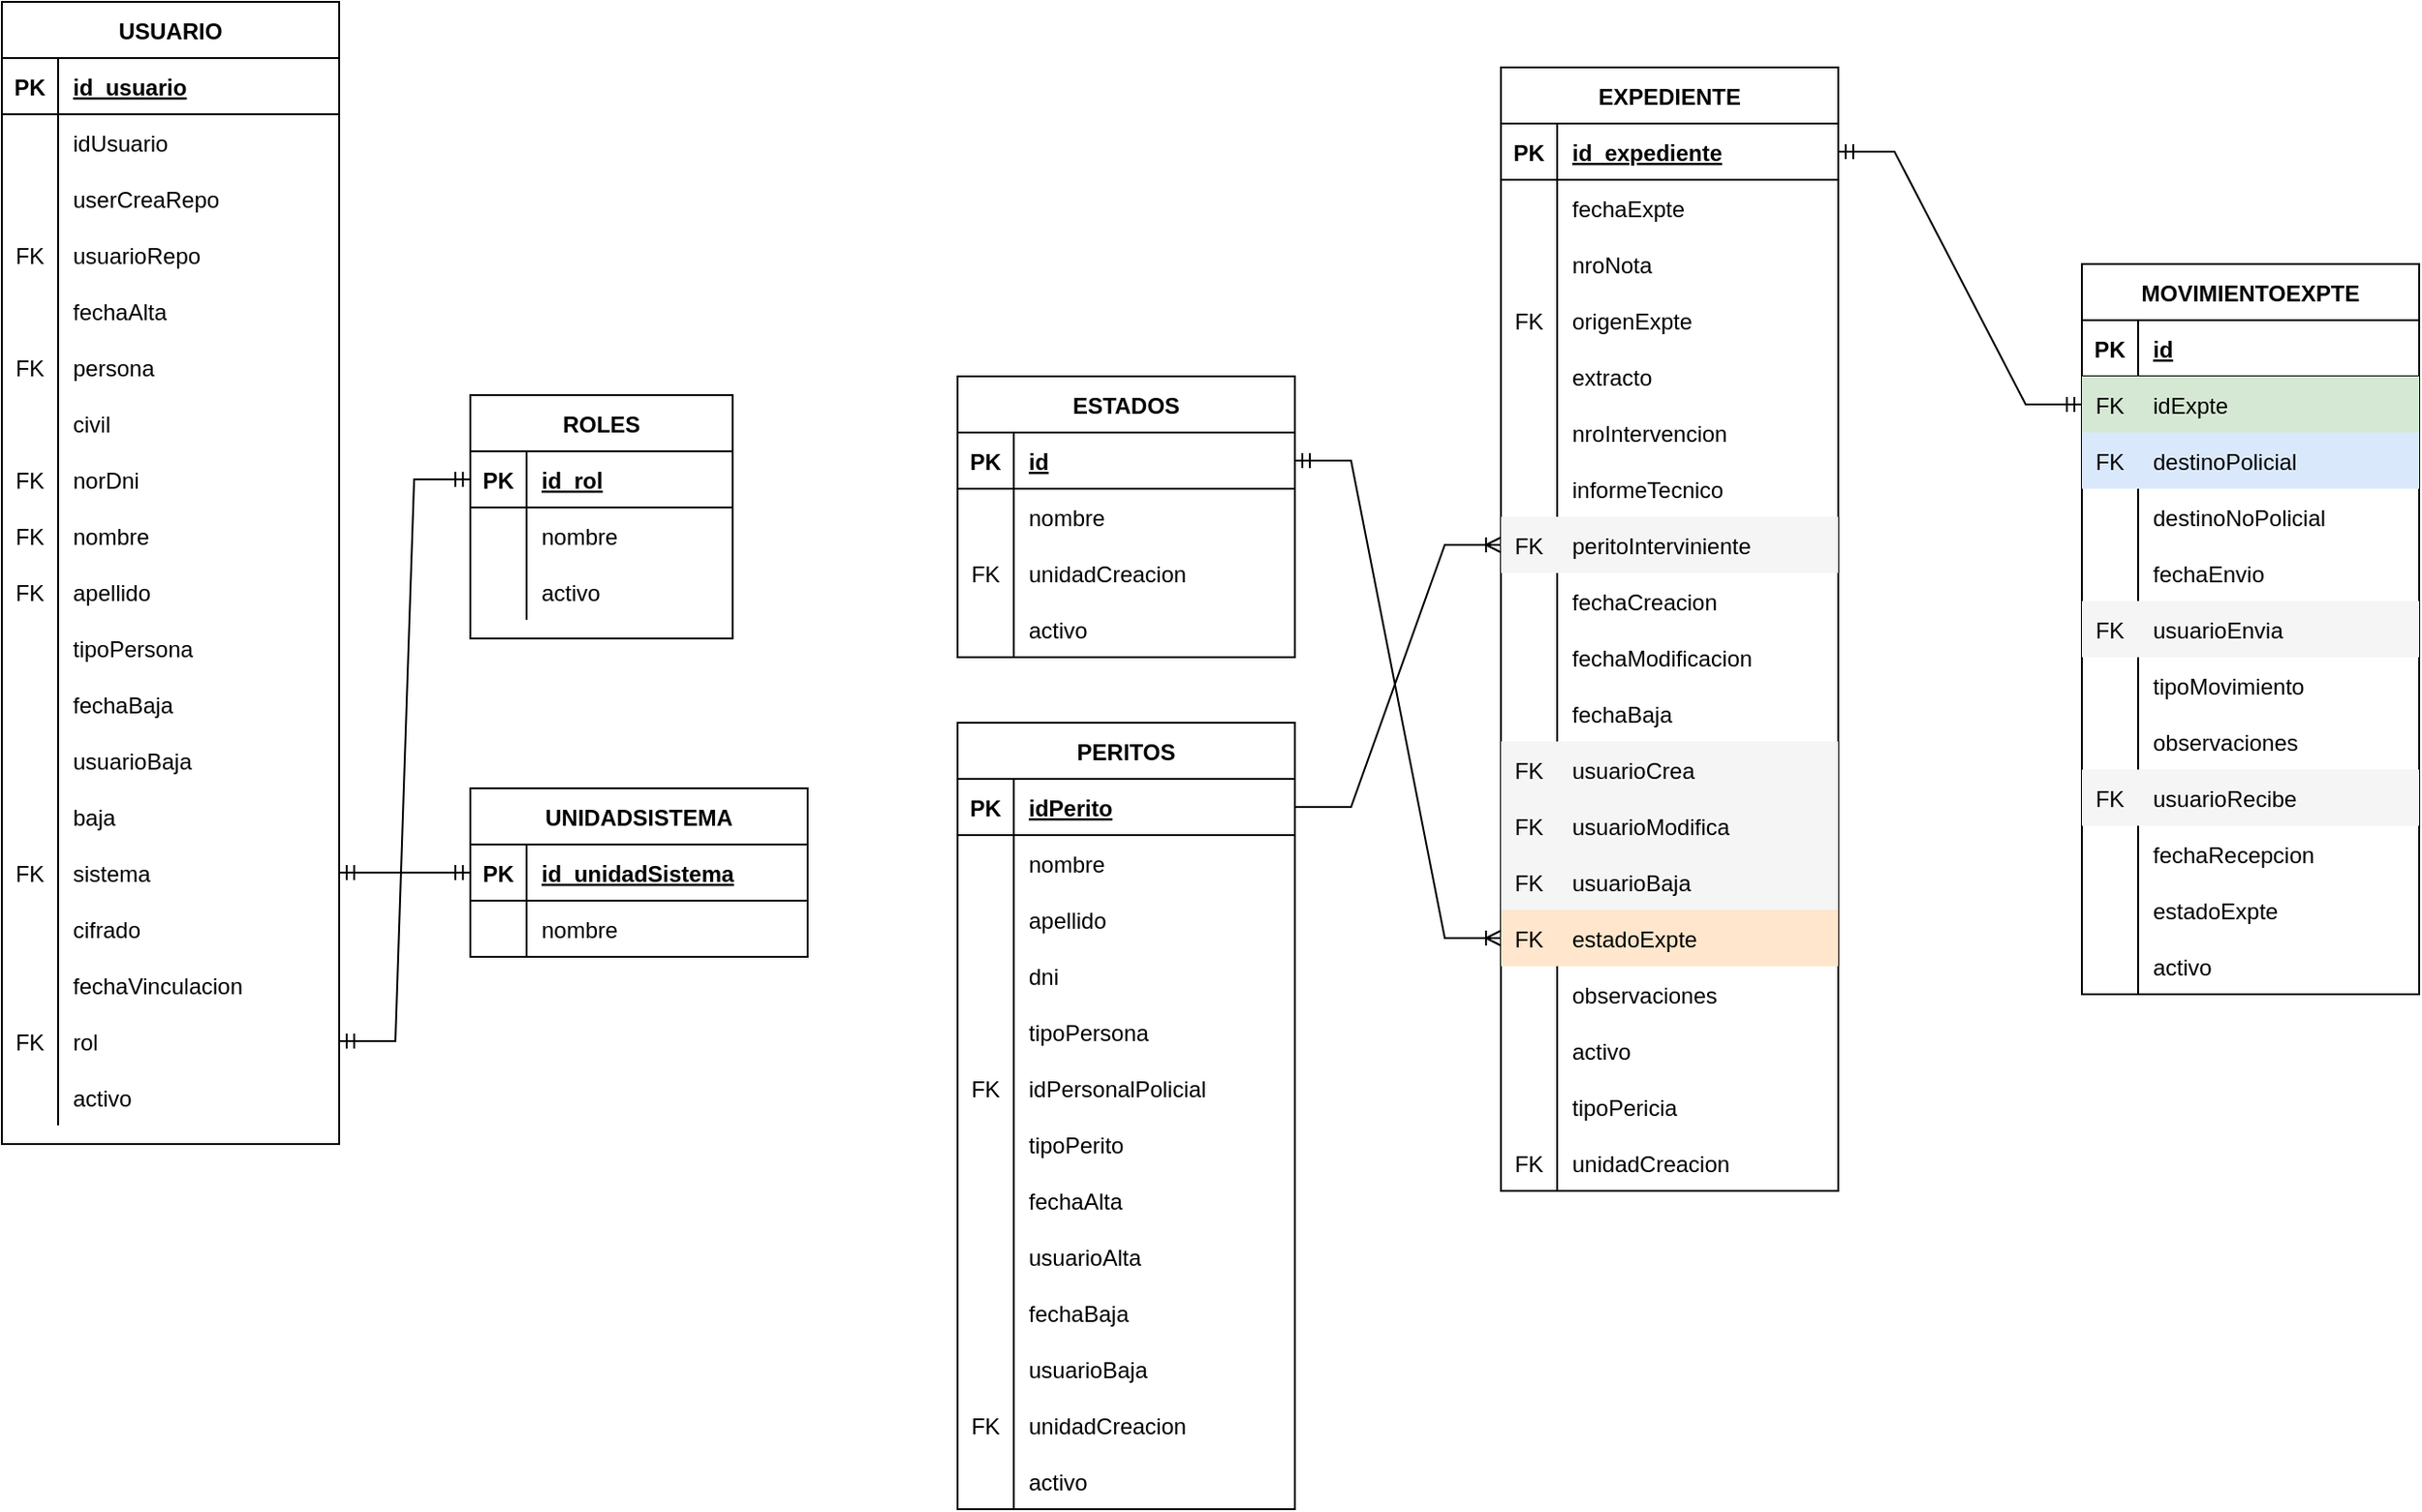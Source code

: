 <mxfile version="20.8.10" type="device"><diagram name="Página-1" id="kgONA1Eeg01QUfemouJO"><mxGraphModel dx="864" dy="516" grid="1" gridSize="10" guides="1" tooltips="1" connect="1" arrows="1" fold="1" page="1" pageScale="1" pageWidth="1400" pageHeight="850" math="0" shadow="0"><root><mxCell id="0"/><mxCell id="1" parent="0"/><mxCell id="FPzjdju4EvVJenrXKVsn-1" value="USUARIO" style="shape=table;startSize=30;container=1;collapsible=1;childLayout=tableLayout;fixedRows=1;rowLines=0;fontStyle=1;align=center;resizeLast=1;" parent="1" vertex="1"><mxGeometry x="60" y="40" width="180" height="610" as="geometry"/></mxCell><mxCell id="FPzjdju4EvVJenrXKVsn-2" value="" style="shape=partialRectangle;collapsible=0;dropTarget=0;pointerEvents=0;fillColor=none;top=0;left=0;bottom=1;right=0;points=[[0,0.5],[1,0.5]];portConstraint=eastwest;" parent="FPzjdju4EvVJenrXKVsn-1" vertex="1"><mxGeometry y="30" width="180" height="30" as="geometry"/></mxCell><mxCell id="FPzjdju4EvVJenrXKVsn-3" value="PK" style="shape=partialRectangle;connectable=0;fillColor=none;top=0;left=0;bottom=0;right=0;fontStyle=1;overflow=hidden;" parent="FPzjdju4EvVJenrXKVsn-2" vertex="1"><mxGeometry width="30" height="30" as="geometry"><mxRectangle width="30" height="30" as="alternateBounds"/></mxGeometry></mxCell><mxCell id="FPzjdju4EvVJenrXKVsn-4" value="id_usuario" style="shape=partialRectangle;connectable=0;fillColor=none;top=0;left=0;bottom=0;right=0;align=left;spacingLeft=6;fontStyle=5;overflow=hidden;" parent="FPzjdju4EvVJenrXKVsn-2" vertex="1"><mxGeometry x="30" width="150" height="30" as="geometry"><mxRectangle width="150" height="30" as="alternateBounds"/></mxGeometry></mxCell><mxCell id="FPzjdju4EvVJenrXKVsn-5" value="" style="shape=partialRectangle;collapsible=0;dropTarget=0;pointerEvents=0;fillColor=none;top=0;left=0;bottom=0;right=0;points=[[0,0.5],[1,0.5]];portConstraint=eastwest;" parent="FPzjdju4EvVJenrXKVsn-1" vertex="1"><mxGeometry y="60" width="180" height="30" as="geometry"/></mxCell><mxCell id="FPzjdju4EvVJenrXKVsn-6" value="" style="shape=partialRectangle;connectable=0;fillColor=none;top=0;left=0;bottom=0;right=0;editable=1;overflow=hidden;" parent="FPzjdju4EvVJenrXKVsn-5" vertex="1"><mxGeometry width="30" height="30" as="geometry"><mxRectangle width="30" height="30" as="alternateBounds"/></mxGeometry></mxCell><mxCell id="FPzjdju4EvVJenrXKVsn-7" value="idUsuario" style="shape=partialRectangle;connectable=0;fillColor=none;top=0;left=0;bottom=0;right=0;align=left;spacingLeft=6;overflow=hidden;" parent="FPzjdju4EvVJenrXKVsn-5" vertex="1"><mxGeometry x="30" width="150" height="30" as="geometry"><mxRectangle width="150" height="30" as="alternateBounds"/></mxGeometry></mxCell><mxCell id="FPzjdju4EvVJenrXKVsn-8" value="" style="shape=partialRectangle;collapsible=0;dropTarget=0;pointerEvents=0;fillColor=none;top=0;left=0;bottom=0;right=0;points=[[0,0.5],[1,0.5]];portConstraint=eastwest;" parent="FPzjdju4EvVJenrXKVsn-1" vertex="1"><mxGeometry y="90" width="180" height="30" as="geometry"/></mxCell><mxCell id="FPzjdju4EvVJenrXKVsn-9" value="" style="shape=partialRectangle;connectable=0;fillColor=none;top=0;left=0;bottom=0;right=0;editable=1;overflow=hidden;" parent="FPzjdju4EvVJenrXKVsn-8" vertex="1"><mxGeometry width="30" height="30" as="geometry"><mxRectangle width="30" height="30" as="alternateBounds"/></mxGeometry></mxCell><mxCell id="FPzjdju4EvVJenrXKVsn-10" value="userCreaRepo" style="shape=partialRectangle;connectable=0;fillColor=none;top=0;left=0;bottom=0;right=0;align=left;spacingLeft=6;overflow=hidden;" parent="FPzjdju4EvVJenrXKVsn-8" vertex="1"><mxGeometry x="30" width="150" height="30" as="geometry"><mxRectangle width="150" height="30" as="alternateBounds"/></mxGeometry></mxCell><mxCell id="FPzjdju4EvVJenrXKVsn-11" value="" style="shape=partialRectangle;collapsible=0;dropTarget=0;pointerEvents=0;fillColor=none;top=0;left=0;bottom=0;right=0;points=[[0,0.5],[1,0.5]];portConstraint=eastwest;" parent="FPzjdju4EvVJenrXKVsn-1" vertex="1"><mxGeometry y="120" width="180" height="30" as="geometry"/></mxCell><mxCell id="FPzjdju4EvVJenrXKVsn-12" value="FK" style="shape=partialRectangle;connectable=0;fillColor=none;top=0;left=0;bottom=0;right=0;editable=1;overflow=hidden;" parent="FPzjdju4EvVJenrXKVsn-11" vertex="1"><mxGeometry width="30" height="30" as="geometry"><mxRectangle width="30" height="30" as="alternateBounds"/></mxGeometry></mxCell><mxCell id="FPzjdju4EvVJenrXKVsn-13" value="usuarioRepo" style="shape=partialRectangle;connectable=0;fillColor=none;top=0;left=0;bottom=0;right=0;align=left;spacingLeft=6;overflow=hidden;" parent="FPzjdju4EvVJenrXKVsn-11" vertex="1"><mxGeometry x="30" width="150" height="30" as="geometry"><mxRectangle width="150" height="30" as="alternateBounds"/></mxGeometry></mxCell><mxCell id="FPzjdju4EvVJenrXKVsn-14" value="" style="shape=partialRectangle;collapsible=0;dropTarget=0;pointerEvents=0;fillColor=none;top=0;left=0;bottom=0;right=0;points=[[0,0.5],[1,0.5]];portConstraint=eastwest;" parent="FPzjdju4EvVJenrXKVsn-1" vertex="1"><mxGeometry y="150" width="180" height="30" as="geometry"/></mxCell><mxCell id="FPzjdju4EvVJenrXKVsn-15" value="" style="shape=partialRectangle;connectable=0;fillColor=none;top=0;left=0;bottom=0;right=0;editable=1;overflow=hidden;" parent="FPzjdju4EvVJenrXKVsn-14" vertex="1"><mxGeometry width="30" height="30" as="geometry"><mxRectangle width="30" height="30" as="alternateBounds"/></mxGeometry></mxCell><mxCell id="FPzjdju4EvVJenrXKVsn-16" value="fechaAlta" style="shape=partialRectangle;connectable=0;fillColor=none;top=0;left=0;bottom=0;right=0;align=left;spacingLeft=6;overflow=hidden;" parent="FPzjdju4EvVJenrXKVsn-14" vertex="1"><mxGeometry x="30" width="150" height="30" as="geometry"><mxRectangle width="150" height="30" as="alternateBounds"/></mxGeometry></mxCell><mxCell id="FPzjdju4EvVJenrXKVsn-17" value="" style="shape=partialRectangle;collapsible=0;dropTarget=0;pointerEvents=0;fillColor=none;top=0;left=0;bottom=0;right=0;points=[[0,0.5],[1,0.5]];portConstraint=eastwest;" parent="FPzjdju4EvVJenrXKVsn-1" vertex="1"><mxGeometry y="180" width="180" height="30" as="geometry"/></mxCell><mxCell id="FPzjdju4EvVJenrXKVsn-18" value="FK" style="shape=partialRectangle;connectable=0;fillColor=none;top=0;left=0;bottom=0;right=0;editable=1;overflow=hidden;" parent="FPzjdju4EvVJenrXKVsn-17" vertex="1"><mxGeometry width="30" height="30" as="geometry"><mxRectangle width="30" height="30" as="alternateBounds"/></mxGeometry></mxCell><mxCell id="FPzjdju4EvVJenrXKVsn-19" value="persona" style="shape=partialRectangle;connectable=0;fillColor=none;top=0;left=0;bottom=0;right=0;align=left;spacingLeft=6;overflow=hidden;" parent="FPzjdju4EvVJenrXKVsn-17" vertex="1"><mxGeometry x="30" width="150" height="30" as="geometry"><mxRectangle width="150" height="30" as="alternateBounds"/></mxGeometry></mxCell><mxCell id="FPzjdju4EvVJenrXKVsn-20" value="" style="shape=partialRectangle;collapsible=0;dropTarget=0;pointerEvents=0;fillColor=none;top=0;left=0;bottom=0;right=0;points=[[0,0.5],[1,0.5]];portConstraint=eastwest;" parent="FPzjdju4EvVJenrXKVsn-1" vertex="1"><mxGeometry y="210" width="180" height="30" as="geometry"/></mxCell><mxCell id="FPzjdju4EvVJenrXKVsn-21" value="" style="shape=partialRectangle;connectable=0;fillColor=none;top=0;left=0;bottom=0;right=0;editable=1;overflow=hidden;" parent="FPzjdju4EvVJenrXKVsn-20" vertex="1"><mxGeometry width="30" height="30" as="geometry"><mxRectangle width="30" height="30" as="alternateBounds"/></mxGeometry></mxCell><mxCell id="FPzjdju4EvVJenrXKVsn-22" value="civil" style="shape=partialRectangle;connectable=0;fillColor=none;top=0;left=0;bottom=0;right=0;align=left;spacingLeft=6;overflow=hidden;" parent="FPzjdju4EvVJenrXKVsn-20" vertex="1"><mxGeometry x="30" width="150" height="30" as="geometry"><mxRectangle width="150" height="30" as="alternateBounds"/></mxGeometry></mxCell><mxCell id="FPzjdju4EvVJenrXKVsn-23" value="" style="shape=partialRectangle;collapsible=0;dropTarget=0;pointerEvents=0;fillColor=none;top=0;left=0;bottom=0;right=0;points=[[0,0.5],[1,0.5]];portConstraint=eastwest;" parent="FPzjdju4EvVJenrXKVsn-1" vertex="1"><mxGeometry y="240" width="180" height="30" as="geometry"/></mxCell><mxCell id="FPzjdju4EvVJenrXKVsn-24" value="FK" style="shape=partialRectangle;connectable=0;fillColor=none;top=0;left=0;bottom=0;right=0;editable=1;overflow=hidden;" parent="FPzjdju4EvVJenrXKVsn-23" vertex="1"><mxGeometry width="30" height="30" as="geometry"><mxRectangle width="30" height="30" as="alternateBounds"/></mxGeometry></mxCell><mxCell id="FPzjdju4EvVJenrXKVsn-25" value="norDni" style="shape=partialRectangle;connectable=0;fillColor=none;top=0;left=0;bottom=0;right=0;align=left;spacingLeft=6;overflow=hidden;" parent="FPzjdju4EvVJenrXKVsn-23" vertex="1"><mxGeometry x="30" width="150" height="30" as="geometry"><mxRectangle width="150" height="30" as="alternateBounds"/></mxGeometry></mxCell><mxCell id="FPzjdju4EvVJenrXKVsn-26" value="" style="shape=partialRectangle;collapsible=0;dropTarget=0;pointerEvents=0;fillColor=none;top=0;left=0;bottom=0;right=0;points=[[0,0.5],[1,0.5]];portConstraint=eastwest;" parent="FPzjdju4EvVJenrXKVsn-1" vertex="1"><mxGeometry y="270" width="180" height="30" as="geometry"/></mxCell><mxCell id="FPzjdju4EvVJenrXKVsn-27" value="FK" style="shape=partialRectangle;connectable=0;fillColor=none;top=0;left=0;bottom=0;right=0;editable=1;overflow=hidden;" parent="FPzjdju4EvVJenrXKVsn-26" vertex="1"><mxGeometry width="30" height="30" as="geometry"><mxRectangle width="30" height="30" as="alternateBounds"/></mxGeometry></mxCell><mxCell id="FPzjdju4EvVJenrXKVsn-28" value="nombre" style="shape=partialRectangle;connectable=0;fillColor=none;top=0;left=0;bottom=0;right=0;align=left;spacingLeft=6;overflow=hidden;" parent="FPzjdju4EvVJenrXKVsn-26" vertex="1"><mxGeometry x="30" width="150" height="30" as="geometry"><mxRectangle width="150" height="30" as="alternateBounds"/></mxGeometry></mxCell><mxCell id="FPzjdju4EvVJenrXKVsn-29" value="" style="shape=partialRectangle;collapsible=0;dropTarget=0;pointerEvents=0;fillColor=none;top=0;left=0;bottom=0;right=0;points=[[0,0.5],[1,0.5]];portConstraint=eastwest;" parent="FPzjdju4EvVJenrXKVsn-1" vertex="1"><mxGeometry y="300" width="180" height="30" as="geometry"/></mxCell><mxCell id="FPzjdju4EvVJenrXKVsn-30" value="FK" style="shape=partialRectangle;connectable=0;fillColor=none;top=0;left=0;bottom=0;right=0;editable=1;overflow=hidden;" parent="FPzjdju4EvVJenrXKVsn-29" vertex="1"><mxGeometry width="30" height="30" as="geometry"><mxRectangle width="30" height="30" as="alternateBounds"/></mxGeometry></mxCell><mxCell id="FPzjdju4EvVJenrXKVsn-31" value="apellido" style="shape=partialRectangle;connectable=0;fillColor=none;top=0;left=0;bottom=0;right=0;align=left;spacingLeft=6;overflow=hidden;" parent="FPzjdju4EvVJenrXKVsn-29" vertex="1"><mxGeometry x="30" width="150" height="30" as="geometry"><mxRectangle width="150" height="30" as="alternateBounds"/></mxGeometry></mxCell><mxCell id="FPzjdju4EvVJenrXKVsn-32" value="" style="shape=partialRectangle;collapsible=0;dropTarget=0;pointerEvents=0;fillColor=none;top=0;left=0;bottom=0;right=0;points=[[0,0.5],[1,0.5]];portConstraint=eastwest;" parent="FPzjdju4EvVJenrXKVsn-1" vertex="1"><mxGeometry y="330" width="180" height="30" as="geometry"/></mxCell><mxCell id="FPzjdju4EvVJenrXKVsn-33" value="" style="shape=partialRectangle;connectable=0;fillColor=none;top=0;left=0;bottom=0;right=0;editable=1;overflow=hidden;" parent="FPzjdju4EvVJenrXKVsn-32" vertex="1"><mxGeometry width="30" height="30" as="geometry"><mxRectangle width="30" height="30" as="alternateBounds"/></mxGeometry></mxCell><mxCell id="FPzjdju4EvVJenrXKVsn-34" value="tipoPersona" style="shape=partialRectangle;connectable=0;fillColor=none;top=0;left=0;bottom=0;right=0;align=left;spacingLeft=6;overflow=hidden;" parent="FPzjdju4EvVJenrXKVsn-32" vertex="1"><mxGeometry x="30" width="150" height="30" as="geometry"><mxRectangle width="150" height="30" as="alternateBounds"/></mxGeometry></mxCell><mxCell id="FPzjdju4EvVJenrXKVsn-35" value="" style="shape=partialRectangle;collapsible=0;dropTarget=0;pointerEvents=0;fillColor=none;top=0;left=0;bottom=0;right=0;points=[[0,0.5],[1,0.5]];portConstraint=eastwest;" parent="FPzjdju4EvVJenrXKVsn-1" vertex="1"><mxGeometry y="360" width="180" height="30" as="geometry"/></mxCell><mxCell id="FPzjdju4EvVJenrXKVsn-36" value="" style="shape=partialRectangle;connectable=0;fillColor=none;top=0;left=0;bottom=0;right=0;editable=1;overflow=hidden;" parent="FPzjdju4EvVJenrXKVsn-35" vertex="1"><mxGeometry width="30" height="30" as="geometry"><mxRectangle width="30" height="30" as="alternateBounds"/></mxGeometry></mxCell><mxCell id="FPzjdju4EvVJenrXKVsn-37" value="fechaBaja" style="shape=partialRectangle;connectable=0;fillColor=none;top=0;left=0;bottom=0;right=0;align=left;spacingLeft=6;overflow=hidden;" parent="FPzjdju4EvVJenrXKVsn-35" vertex="1"><mxGeometry x="30" width="150" height="30" as="geometry"><mxRectangle width="150" height="30" as="alternateBounds"/></mxGeometry></mxCell><mxCell id="FPzjdju4EvVJenrXKVsn-38" value="" style="shape=partialRectangle;collapsible=0;dropTarget=0;pointerEvents=0;fillColor=none;top=0;left=0;bottom=0;right=0;points=[[0,0.5],[1,0.5]];portConstraint=eastwest;" parent="FPzjdju4EvVJenrXKVsn-1" vertex="1"><mxGeometry y="390" width="180" height="30" as="geometry"/></mxCell><mxCell id="FPzjdju4EvVJenrXKVsn-39" value="" style="shape=partialRectangle;connectable=0;fillColor=none;top=0;left=0;bottom=0;right=0;editable=1;overflow=hidden;" parent="FPzjdju4EvVJenrXKVsn-38" vertex="1"><mxGeometry width="30" height="30" as="geometry"><mxRectangle width="30" height="30" as="alternateBounds"/></mxGeometry></mxCell><mxCell id="FPzjdju4EvVJenrXKVsn-40" value="usuarioBaja" style="shape=partialRectangle;connectable=0;fillColor=none;top=0;left=0;bottom=0;right=0;align=left;spacingLeft=6;overflow=hidden;" parent="FPzjdju4EvVJenrXKVsn-38" vertex="1"><mxGeometry x="30" width="150" height="30" as="geometry"><mxRectangle width="150" height="30" as="alternateBounds"/></mxGeometry></mxCell><mxCell id="FPzjdju4EvVJenrXKVsn-41" value="" style="shape=partialRectangle;collapsible=0;dropTarget=0;pointerEvents=0;fillColor=none;top=0;left=0;bottom=0;right=0;points=[[0,0.5],[1,0.5]];portConstraint=eastwest;" parent="FPzjdju4EvVJenrXKVsn-1" vertex="1"><mxGeometry y="420" width="180" height="30" as="geometry"/></mxCell><mxCell id="FPzjdju4EvVJenrXKVsn-42" value="" style="shape=partialRectangle;connectable=0;fillColor=none;top=0;left=0;bottom=0;right=0;editable=1;overflow=hidden;" parent="FPzjdju4EvVJenrXKVsn-41" vertex="1"><mxGeometry width="30" height="30" as="geometry"><mxRectangle width="30" height="30" as="alternateBounds"/></mxGeometry></mxCell><mxCell id="FPzjdju4EvVJenrXKVsn-43" value="baja" style="shape=partialRectangle;connectable=0;fillColor=none;top=0;left=0;bottom=0;right=0;align=left;spacingLeft=6;overflow=hidden;" parent="FPzjdju4EvVJenrXKVsn-41" vertex="1"><mxGeometry x="30" width="150" height="30" as="geometry"><mxRectangle width="150" height="30" as="alternateBounds"/></mxGeometry></mxCell><mxCell id="FPzjdju4EvVJenrXKVsn-44" value="" style="shape=partialRectangle;collapsible=0;dropTarget=0;pointerEvents=0;fillColor=none;top=0;left=0;bottom=0;right=0;points=[[0,0.5],[1,0.5]];portConstraint=eastwest;" parent="FPzjdju4EvVJenrXKVsn-1" vertex="1"><mxGeometry y="450" width="180" height="30" as="geometry"/></mxCell><mxCell id="FPzjdju4EvVJenrXKVsn-45" value="FK" style="shape=partialRectangle;connectable=0;fillColor=none;top=0;left=0;bottom=0;right=0;editable=1;overflow=hidden;" parent="FPzjdju4EvVJenrXKVsn-44" vertex="1"><mxGeometry width="30" height="30" as="geometry"><mxRectangle width="30" height="30" as="alternateBounds"/></mxGeometry></mxCell><mxCell id="FPzjdju4EvVJenrXKVsn-46" value="sistema" style="shape=partialRectangle;connectable=0;fillColor=none;top=0;left=0;bottom=0;right=0;align=left;spacingLeft=6;overflow=hidden;" parent="FPzjdju4EvVJenrXKVsn-44" vertex="1"><mxGeometry x="30" width="150" height="30" as="geometry"><mxRectangle width="150" height="30" as="alternateBounds"/></mxGeometry></mxCell><mxCell id="FPzjdju4EvVJenrXKVsn-47" value="" style="shape=partialRectangle;collapsible=0;dropTarget=0;pointerEvents=0;fillColor=none;top=0;left=0;bottom=0;right=0;points=[[0,0.5],[1,0.5]];portConstraint=eastwest;" parent="FPzjdju4EvVJenrXKVsn-1" vertex="1"><mxGeometry y="480" width="180" height="30" as="geometry"/></mxCell><mxCell id="FPzjdju4EvVJenrXKVsn-48" value="" style="shape=partialRectangle;connectable=0;fillColor=none;top=0;left=0;bottom=0;right=0;editable=1;overflow=hidden;" parent="FPzjdju4EvVJenrXKVsn-47" vertex="1"><mxGeometry width="30" height="30" as="geometry"><mxRectangle width="30" height="30" as="alternateBounds"/></mxGeometry></mxCell><mxCell id="FPzjdju4EvVJenrXKVsn-49" value="cifrado" style="shape=partialRectangle;connectable=0;fillColor=none;top=0;left=0;bottom=0;right=0;align=left;spacingLeft=6;overflow=hidden;" parent="FPzjdju4EvVJenrXKVsn-47" vertex="1"><mxGeometry x="30" width="150" height="30" as="geometry"><mxRectangle width="150" height="30" as="alternateBounds"/></mxGeometry></mxCell><mxCell id="FPzjdju4EvVJenrXKVsn-50" value="" style="shape=partialRectangle;collapsible=0;dropTarget=0;pointerEvents=0;fillColor=none;top=0;left=0;bottom=0;right=0;points=[[0,0.5],[1,0.5]];portConstraint=eastwest;" parent="FPzjdju4EvVJenrXKVsn-1" vertex="1"><mxGeometry y="510" width="180" height="30" as="geometry"/></mxCell><mxCell id="FPzjdju4EvVJenrXKVsn-51" value="" style="shape=partialRectangle;connectable=0;fillColor=none;top=0;left=0;bottom=0;right=0;editable=1;overflow=hidden;" parent="FPzjdju4EvVJenrXKVsn-50" vertex="1"><mxGeometry width="30" height="30" as="geometry"><mxRectangle width="30" height="30" as="alternateBounds"/></mxGeometry></mxCell><mxCell id="FPzjdju4EvVJenrXKVsn-52" value="fechaVinculacion" style="shape=partialRectangle;connectable=0;fillColor=none;top=0;left=0;bottom=0;right=0;align=left;spacingLeft=6;overflow=hidden;" parent="FPzjdju4EvVJenrXKVsn-50" vertex="1"><mxGeometry x="30" width="150" height="30" as="geometry"><mxRectangle width="150" height="30" as="alternateBounds"/></mxGeometry></mxCell><mxCell id="FPzjdju4EvVJenrXKVsn-53" value="" style="shape=partialRectangle;collapsible=0;dropTarget=0;pointerEvents=0;fillColor=none;top=0;left=0;bottom=0;right=0;points=[[0,0.5],[1,0.5]];portConstraint=eastwest;" parent="FPzjdju4EvVJenrXKVsn-1" vertex="1"><mxGeometry y="540" width="180" height="30" as="geometry"/></mxCell><mxCell id="FPzjdju4EvVJenrXKVsn-54" value="FK" style="shape=partialRectangle;connectable=0;fillColor=none;top=0;left=0;bottom=0;right=0;editable=1;overflow=hidden;" parent="FPzjdju4EvVJenrXKVsn-53" vertex="1"><mxGeometry width="30" height="30" as="geometry"><mxRectangle width="30" height="30" as="alternateBounds"/></mxGeometry></mxCell><mxCell id="FPzjdju4EvVJenrXKVsn-55" value="rol" style="shape=partialRectangle;connectable=0;fillColor=none;top=0;left=0;bottom=0;right=0;align=left;spacingLeft=6;overflow=hidden;" parent="FPzjdju4EvVJenrXKVsn-53" vertex="1"><mxGeometry x="30" width="150" height="30" as="geometry"><mxRectangle width="150" height="30" as="alternateBounds"/></mxGeometry></mxCell><mxCell id="FPzjdju4EvVJenrXKVsn-56" value="" style="shape=partialRectangle;collapsible=0;dropTarget=0;pointerEvents=0;fillColor=none;top=0;left=0;bottom=0;right=0;points=[[0,0.5],[1,0.5]];portConstraint=eastwest;" parent="FPzjdju4EvVJenrXKVsn-1" vertex="1"><mxGeometry y="570" width="180" height="30" as="geometry"/></mxCell><mxCell id="FPzjdju4EvVJenrXKVsn-57" value="" style="shape=partialRectangle;connectable=0;fillColor=none;top=0;left=0;bottom=0;right=0;editable=1;overflow=hidden;" parent="FPzjdju4EvVJenrXKVsn-56" vertex="1"><mxGeometry width="30" height="30" as="geometry"><mxRectangle width="30" height="30" as="alternateBounds"/></mxGeometry></mxCell><mxCell id="FPzjdju4EvVJenrXKVsn-58" value="activo" style="shape=partialRectangle;connectable=0;fillColor=none;top=0;left=0;bottom=0;right=0;align=left;spacingLeft=6;overflow=hidden;" parent="FPzjdju4EvVJenrXKVsn-56" vertex="1"><mxGeometry x="30" width="150" height="30" as="geometry"><mxRectangle width="150" height="30" as="alternateBounds"/></mxGeometry></mxCell><mxCell id="FPzjdju4EvVJenrXKVsn-59" value="ROLES" style="shape=table;startSize=30;container=1;collapsible=1;childLayout=tableLayout;fixedRows=1;rowLines=0;fontStyle=1;align=center;resizeLast=1;" parent="1" vertex="1"><mxGeometry x="310" y="250" width="140" height="130" as="geometry"/></mxCell><mxCell id="FPzjdju4EvVJenrXKVsn-60" value="" style="shape=partialRectangle;collapsible=0;dropTarget=0;pointerEvents=0;fillColor=none;top=0;left=0;bottom=1;right=0;points=[[0,0.5],[1,0.5]];portConstraint=eastwest;" parent="FPzjdju4EvVJenrXKVsn-59" vertex="1"><mxGeometry y="30" width="140" height="30" as="geometry"/></mxCell><mxCell id="FPzjdju4EvVJenrXKVsn-61" value="PK" style="shape=partialRectangle;connectable=0;fillColor=none;top=0;left=0;bottom=0;right=0;fontStyle=1;overflow=hidden;" parent="FPzjdju4EvVJenrXKVsn-60" vertex="1"><mxGeometry width="30" height="30" as="geometry"><mxRectangle width="30" height="30" as="alternateBounds"/></mxGeometry></mxCell><mxCell id="FPzjdju4EvVJenrXKVsn-62" value="id_rol" style="shape=partialRectangle;connectable=0;fillColor=none;top=0;left=0;bottom=0;right=0;align=left;spacingLeft=6;fontStyle=5;overflow=hidden;" parent="FPzjdju4EvVJenrXKVsn-60" vertex="1"><mxGeometry x="30" width="110" height="30" as="geometry"><mxRectangle width="110" height="30" as="alternateBounds"/></mxGeometry></mxCell><mxCell id="FPzjdju4EvVJenrXKVsn-63" value="" style="shape=partialRectangle;collapsible=0;dropTarget=0;pointerEvents=0;fillColor=none;top=0;left=0;bottom=0;right=0;points=[[0,0.5],[1,0.5]];portConstraint=eastwest;" parent="FPzjdju4EvVJenrXKVsn-59" vertex="1"><mxGeometry y="60" width="140" height="30" as="geometry"/></mxCell><mxCell id="FPzjdju4EvVJenrXKVsn-64" value="" style="shape=partialRectangle;connectable=0;fillColor=none;top=0;left=0;bottom=0;right=0;editable=1;overflow=hidden;" parent="FPzjdju4EvVJenrXKVsn-63" vertex="1"><mxGeometry width="30" height="30" as="geometry"><mxRectangle width="30" height="30" as="alternateBounds"/></mxGeometry></mxCell><mxCell id="FPzjdju4EvVJenrXKVsn-65" value="nombre" style="shape=partialRectangle;connectable=0;fillColor=none;top=0;left=0;bottom=0;right=0;align=left;spacingLeft=6;overflow=hidden;" parent="FPzjdju4EvVJenrXKVsn-63" vertex="1"><mxGeometry x="30" width="110" height="30" as="geometry"><mxRectangle width="110" height="30" as="alternateBounds"/></mxGeometry></mxCell><mxCell id="FPzjdju4EvVJenrXKVsn-66" value="" style="shape=partialRectangle;collapsible=0;dropTarget=0;pointerEvents=0;fillColor=none;top=0;left=0;bottom=0;right=0;points=[[0,0.5],[1,0.5]];portConstraint=eastwest;" parent="FPzjdju4EvVJenrXKVsn-59" vertex="1"><mxGeometry y="90" width="140" height="30" as="geometry"/></mxCell><mxCell id="FPzjdju4EvVJenrXKVsn-67" value="" style="shape=partialRectangle;connectable=0;fillColor=none;top=0;left=0;bottom=0;right=0;editable=1;overflow=hidden;" parent="FPzjdju4EvVJenrXKVsn-66" vertex="1"><mxGeometry width="30" height="30" as="geometry"><mxRectangle width="30" height="30" as="alternateBounds"/></mxGeometry></mxCell><mxCell id="FPzjdju4EvVJenrXKVsn-68" value="activo" style="shape=partialRectangle;connectable=0;fillColor=none;top=0;left=0;bottom=0;right=0;align=left;spacingLeft=6;overflow=hidden;" parent="FPzjdju4EvVJenrXKVsn-66" vertex="1"><mxGeometry x="30" width="110" height="30" as="geometry"><mxRectangle width="110" height="30" as="alternateBounds"/></mxGeometry></mxCell><mxCell id="FPzjdju4EvVJenrXKVsn-69" value="" style="edgeStyle=entityRelationEdgeStyle;fontSize=12;html=1;endArrow=ERmandOne;startArrow=ERmandOne;rounded=0;" parent="1" source="FPzjdju4EvVJenrXKVsn-53" target="FPzjdju4EvVJenrXKVsn-60" edge="1"><mxGeometry width="100" height="100" relative="1" as="geometry"><mxPoint x="310" y="650" as="sourcePoint"/><mxPoint x="410" y="550" as="targetPoint"/></mxGeometry></mxCell><mxCell id="FPzjdju4EvVJenrXKVsn-70" value="UNIDADSISTEMA" style="shape=table;startSize=30;container=1;collapsible=1;childLayout=tableLayout;fixedRows=1;rowLines=0;fontStyle=1;align=center;resizeLast=1;" parent="1" vertex="1"><mxGeometry x="310" y="460" width="180" height="90" as="geometry"/></mxCell><mxCell id="FPzjdju4EvVJenrXKVsn-71" value="" style="shape=tableRow;horizontal=0;startSize=0;swimlaneHead=0;swimlaneBody=0;fillColor=none;collapsible=0;dropTarget=0;points=[[0,0.5],[1,0.5]];portConstraint=eastwest;top=0;left=0;right=0;bottom=1;" parent="FPzjdju4EvVJenrXKVsn-70" vertex="1"><mxGeometry y="30" width="180" height="30" as="geometry"/></mxCell><mxCell id="FPzjdju4EvVJenrXKVsn-72" value="PK" style="shape=partialRectangle;connectable=0;fillColor=none;top=0;left=0;bottom=0;right=0;fontStyle=1;overflow=hidden;" parent="FPzjdju4EvVJenrXKVsn-71" vertex="1"><mxGeometry width="30" height="30" as="geometry"><mxRectangle width="30" height="30" as="alternateBounds"/></mxGeometry></mxCell><mxCell id="FPzjdju4EvVJenrXKVsn-73" value="id_unidadSistema" style="shape=partialRectangle;connectable=0;fillColor=none;top=0;left=0;bottom=0;right=0;align=left;spacingLeft=6;fontStyle=5;overflow=hidden;" parent="FPzjdju4EvVJenrXKVsn-71" vertex="1"><mxGeometry x="30" width="150" height="30" as="geometry"><mxRectangle width="150" height="30" as="alternateBounds"/></mxGeometry></mxCell><mxCell id="FPzjdju4EvVJenrXKVsn-74" value="" style="shape=tableRow;horizontal=0;startSize=0;swimlaneHead=0;swimlaneBody=0;fillColor=none;collapsible=0;dropTarget=0;points=[[0,0.5],[1,0.5]];portConstraint=eastwest;top=0;left=0;right=0;bottom=0;" parent="FPzjdju4EvVJenrXKVsn-70" vertex="1"><mxGeometry y="60" width="180" height="30" as="geometry"/></mxCell><mxCell id="FPzjdju4EvVJenrXKVsn-75" value="" style="shape=partialRectangle;connectable=0;fillColor=none;top=0;left=0;bottom=0;right=0;editable=1;overflow=hidden;" parent="FPzjdju4EvVJenrXKVsn-74" vertex="1"><mxGeometry width="30" height="30" as="geometry"><mxRectangle width="30" height="30" as="alternateBounds"/></mxGeometry></mxCell><mxCell id="FPzjdju4EvVJenrXKVsn-76" value="nombre" style="shape=partialRectangle;connectable=0;fillColor=none;top=0;left=0;bottom=0;right=0;align=left;spacingLeft=6;overflow=hidden;" parent="FPzjdju4EvVJenrXKVsn-74" vertex="1"><mxGeometry x="30" width="150" height="30" as="geometry"><mxRectangle width="150" height="30" as="alternateBounds"/></mxGeometry></mxCell><mxCell id="FPzjdju4EvVJenrXKVsn-77" value="" style="edgeStyle=entityRelationEdgeStyle;fontSize=12;html=1;endArrow=ERmandOne;startArrow=ERmandOne;rounded=0;" parent="1" source="FPzjdju4EvVJenrXKVsn-44" target="FPzjdju4EvVJenrXKVsn-71" edge="1"><mxGeometry width="100" height="100" relative="1" as="geometry"><mxPoint x="280" y="510" as="sourcePoint"/><mxPoint x="490" y="535" as="targetPoint"/></mxGeometry></mxCell><mxCell id="DNhkdwrG0g6RQjdkNtge-1" value="EXPEDIENTE" style="shape=table;startSize=30;container=1;collapsible=1;childLayout=tableLayout;fixedRows=1;rowLines=0;fontStyle=1;align=center;resizeLast=1;" parent="1" vertex="1"><mxGeometry x="860" y="75" width="180" height="600" as="geometry"/></mxCell><mxCell id="DNhkdwrG0g6RQjdkNtge-2" value="" style="shape=tableRow;horizontal=0;startSize=0;swimlaneHead=0;swimlaneBody=0;fillColor=none;collapsible=0;dropTarget=0;points=[[0,0.5],[1,0.5]];portConstraint=eastwest;top=0;left=0;right=0;bottom=1;" parent="DNhkdwrG0g6RQjdkNtge-1" vertex="1"><mxGeometry y="30" width="180" height="30" as="geometry"/></mxCell><mxCell id="DNhkdwrG0g6RQjdkNtge-3" value="PK" style="shape=partialRectangle;connectable=0;fillColor=none;top=0;left=0;bottom=0;right=0;fontStyle=1;overflow=hidden;" parent="DNhkdwrG0g6RQjdkNtge-2" vertex="1"><mxGeometry width="30" height="30" as="geometry"><mxRectangle width="30" height="30" as="alternateBounds"/></mxGeometry></mxCell><mxCell id="DNhkdwrG0g6RQjdkNtge-4" value="id_expediente" style="shape=partialRectangle;connectable=0;fillColor=none;top=0;left=0;bottom=0;right=0;align=left;spacingLeft=6;fontStyle=5;overflow=hidden;" parent="DNhkdwrG0g6RQjdkNtge-2" vertex="1"><mxGeometry x="30" width="150" height="30" as="geometry"><mxRectangle width="150" height="30" as="alternateBounds"/></mxGeometry></mxCell><mxCell id="DNhkdwrG0g6RQjdkNtge-5" value="" style="shape=tableRow;horizontal=0;startSize=0;swimlaneHead=0;swimlaneBody=0;fillColor=none;collapsible=0;dropTarget=0;points=[[0,0.5],[1,0.5]];portConstraint=eastwest;top=0;left=0;right=0;bottom=0;" parent="DNhkdwrG0g6RQjdkNtge-1" vertex="1"><mxGeometry y="60" width="180" height="30" as="geometry"/></mxCell><mxCell id="DNhkdwrG0g6RQjdkNtge-6" value="" style="shape=partialRectangle;connectable=0;fillColor=none;top=0;left=0;bottom=0;right=0;editable=1;overflow=hidden;" parent="DNhkdwrG0g6RQjdkNtge-5" vertex="1"><mxGeometry width="30" height="30" as="geometry"><mxRectangle width="30" height="30" as="alternateBounds"/></mxGeometry></mxCell><mxCell id="DNhkdwrG0g6RQjdkNtge-7" value="fechaExpte" style="shape=partialRectangle;connectable=0;fillColor=none;top=0;left=0;bottom=0;right=0;align=left;spacingLeft=6;overflow=hidden;" parent="DNhkdwrG0g6RQjdkNtge-5" vertex="1"><mxGeometry x="30" width="150" height="30" as="geometry"><mxRectangle width="150" height="30" as="alternateBounds"/></mxGeometry></mxCell><mxCell id="DNhkdwrG0g6RQjdkNtge-8" value="" style="shape=tableRow;horizontal=0;startSize=0;swimlaneHead=0;swimlaneBody=0;fillColor=none;collapsible=0;dropTarget=0;points=[[0,0.5],[1,0.5]];portConstraint=eastwest;top=0;left=0;right=0;bottom=0;" parent="DNhkdwrG0g6RQjdkNtge-1" vertex="1"><mxGeometry y="90" width="180" height="30" as="geometry"/></mxCell><mxCell id="DNhkdwrG0g6RQjdkNtge-9" value="" style="shape=partialRectangle;connectable=0;fillColor=none;top=0;left=0;bottom=0;right=0;editable=1;overflow=hidden;" parent="DNhkdwrG0g6RQjdkNtge-8" vertex="1"><mxGeometry width="30" height="30" as="geometry"><mxRectangle width="30" height="30" as="alternateBounds"/></mxGeometry></mxCell><mxCell id="DNhkdwrG0g6RQjdkNtge-10" value="nroNota" style="shape=partialRectangle;connectable=0;fillColor=none;top=0;left=0;bottom=0;right=0;align=left;spacingLeft=6;overflow=hidden;" parent="DNhkdwrG0g6RQjdkNtge-8" vertex="1"><mxGeometry x="30" width="150" height="30" as="geometry"><mxRectangle width="150" height="30" as="alternateBounds"/></mxGeometry></mxCell><mxCell id="DNhkdwrG0g6RQjdkNtge-11" value="" style="shape=tableRow;horizontal=0;startSize=0;swimlaneHead=0;swimlaneBody=0;fillColor=none;collapsible=0;dropTarget=0;points=[[0,0.5],[1,0.5]];portConstraint=eastwest;top=0;left=0;right=0;bottom=0;" parent="DNhkdwrG0g6RQjdkNtge-1" vertex="1"><mxGeometry y="120" width="180" height="30" as="geometry"/></mxCell><mxCell id="DNhkdwrG0g6RQjdkNtge-12" value="FK" style="shape=partialRectangle;connectable=0;fillColor=none;top=0;left=0;bottom=0;right=0;editable=1;overflow=hidden;" parent="DNhkdwrG0g6RQjdkNtge-11" vertex="1"><mxGeometry width="30" height="30" as="geometry"><mxRectangle width="30" height="30" as="alternateBounds"/></mxGeometry></mxCell><mxCell id="DNhkdwrG0g6RQjdkNtge-13" value="origenExpte" style="shape=partialRectangle;connectable=0;fillColor=none;top=0;left=0;bottom=0;right=0;align=left;spacingLeft=6;overflow=hidden;" parent="DNhkdwrG0g6RQjdkNtge-11" vertex="1"><mxGeometry x="30" width="150" height="30" as="geometry"><mxRectangle width="150" height="30" as="alternateBounds"/></mxGeometry></mxCell><mxCell id="DNhkdwrG0g6RQjdkNtge-14" value="" style="shape=tableRow;horizontal=0;startSize=0;swimlaneHead=0;swimlaneBody=0;fillColor=none;collapsible=0;dropTarget=0;points=[[0,0.5],[1,0.5]];portConstraint=eastwest;top=0;left=0;right=0;bottom=0;" parent="DNhkdwrG0g6RQjdkNtge-1" vertex="1"><mxGeometry y="150" width="180" height="30" as="geometry"/></mxCell><mxCell id="DNhkdwrG0g6RQjdkNtge-15" value="" style="shape=partialRectangle;connectable=0;fillColor=none;top=0;left=0;bottom=0;right=0;editable=1;overflow=hidden;" parent="DNhkdwrG0g6RQjdkNtge-14" vertex="1"><mxGeometry width="30" height="30" as="geometry"><mxRectangle width="30" height="30" as="alternateBounds"/></mxGeometry></mxCell><mxCell id="DNhkdwrG0g6RQjdkNtge-16" value="extracto" style="shape=partialRectangle;connectable=0;fillColor=none;top=0;left=0;bottom=0;right=0;align=left;spacingLeft=6;overflow=hidden;" parent="DNhkdwrG0g6RQjdkNtge-14" vertex="1"><mxGeometry x="30" width="150" height="30" as="geometry"><mxRectangle width="150" height="30" as="alternateBounds"/></mxGeometry></mxCell><mxCell id="DNhkdwrG0g6RQjdkNtge-17" value="" style="shape=tableRow;horizontal=0;startSize=0;swimlaneHead=0;swimlaneBody=0;fillColor=none;collapsible=0;dropTarget=0;points=[[0,0.5],[1,0.5]];portConstraint=eastwest;top=0;left=0;right=0;bottom=0;" parent="DNhkdwrG0g6RQjdkNtge-1" vertex="1"><mxGeometry y="180" width="180" height="30" as="geometry"/></mxCell><mxCell id="DNhkdwrG0g6RQjdkNtge-18" value="" style="shape=partialRectangle;connectable=0;fillColor=none;top=0;left=0;bottom=0;right=0;editable=1;overflow=hidden;" parent="DNhkdwrG0g6RQjdkNtge-17" vertex="1"><mxGeometry width="30" height="30" as="geometry"><mxRectangle width="30" height="30" as="alternateBounds"/></mxGeometry></mxCell><mxCell id="DNhkdwrG0g6RQjdkNtge-19" value="nroIntervencion" style="shape=partialRectangle;connectable=0;fillColor=none;top=0;left=0;bottom=0;right=0;align=left;spacingLeft=6;overflow=hidden;" parent="DNhkdwrG0g6RQjdkNtge-17" vertex="1"><mxGeometry x="30" width="150" height="30" as="geometry"><mxRectangle width="150" height="30" as="alternateBounds"/></mxGeometry></mxCell><mxCell id="DNhkdwrG0g6RQjdkNtge-20" value="" style="shape=tableRow;horizontal=0;startSize=0;swimlaneHead=0;swimlaneBody=0;fillColor=none;collapsible=0;dropTarget=0;points=[[0,0.5],[1,0.5]];portConstraint=eastwest;top=0;left=0;right=0;bottom=0;" parent="DNhkdwrG0g6RQjdkNtge-1" vertex="1"><mxGeometry y="210" width="180" height="30" as="geometry"/></mxCell><mxCell id="DNhkdwrG0g6RQjdkNtge-21" value="" style="shape=partialRectangle;connectable=0;fillColor=none;top=0;left=0;bottom=0;right=0;editable=1;overflow=hidden;" parent="DNhkdwrG0g6RQjdkNtge-20" vertex="1"><mxGeometry width="30" height="30" as="geometry"><mxRectangle width="30" height="30" as="alternateBounds"/></mxGeometry></mxCell><mxCell id="DNhkdwrG0g6RQjdkNtge-22" value="informeTecnico" style="shape=partialRectangle;connectable=0;fillColor=none;top=0;left=0;bottom=0;right=0;align=left;spacingLeft=6;overflow=hidden;" parent="DNhkdwrG0g6RQjdkNtge-20" vertex="1"><mxGeometry x="30" width="150" height="30" as="geometry"><mxRectangle width="150" height="30" as="alternateBounds"/></mxGeometry></mxCell><mxCell id="DNhkdwrG0g6RQjdkNtge-29" value="" style="shape=tableRow;horizontal=0;startSize=0;swimlaneHead=0;swimlaneBody=0;fillColor=#f5f5f5;collapsible=0;dropTarget=0;points=[[0,0.5],[1,0.5]];portConstraint=eastwest;top=0;left=0;right=0;bottom=0;strokeColor=#666666;fontColor=#333333;" parent="DNhkdwrG0g6RQjdkNtge-1" vertex="1"><mxGeometry y="240" width="180" height="30" as="geometry"/></mxCell><mxCell id="DNhkdwrG0g6RQjdkNtge-30" value="FK" style="shape=partialRectangle;connectable=0;fillColor=none;top=0;left=0;bottom=0;right=0;editable=1;overflow=hidden;" parent="DNhkdwrG0g6RQjdkNtge-29" vertex="1"><mxGeometry width="30" height="30" as="geometry"><mxRectangle width="30" height="30" as="alternateBounds"/></mxGeometry></mxCell><mxCell id="DNhkdwrG0g6RQjdkNtge-31" value="peritoInterviniente" style="shape=partialRectangle;connectable=0;fillColor=none;top=0;left=0;bottom=0;right=0;align=left;spacingLeft=6;overflow=hidden;" parent="DNhkdwrG0g6RQjdkNtge-29" vertex="1"><mxGeometry x="30" width="150" height="30" as="geometry"><mxRectangle width="150" height="30" as="alternateBounds"/></mxGeometry></mxCell><mxCell id="DNhkdwrG0g6RQjdkNtge-35" value="" style="shape=tableRow;horizontal=0;startSize=0;swimlaneHead=0;swimlaneBody=0;fillColor=none;collapsible=0;dropTarget=0;points=[[0,0.5],[1,0.5]];portConstraint=eastwest;top=0;left=0;right=0;bottom=0;" parent="DNhkdwrG0g6RQjdkNtge-1" vertex="1"><mxGeometry y="270" width="180" height="30" as="geometry"/></mxCell><mxCell id="DNhkdwrG0g6RQjdkNtge-36" value="" style="shape=partialRectangle;connectable=0;fillColor=none;top=0;left=0;bottom=0;right=0;editable=1;overflow=hidden;" parent="DNhkdwrG0g6RQjdkNtge-35" vertex="1"><mxGeometry width="30" height="30" as="geometry"><mxRectangle width="30" height="30" as="alternateBounds"/></mxGeometry></mxCell><mxCell id="DNhkdwrG0g6RQjdkNtge-37" value="fechaCreacion" style="shape=partialRectangle;connectable=0;fillColor=none;top=0;left=0;bottom=0;right=0;align=left;spacingLeft=6;overflow=hidden;" parent="DNhkdwrG0g6RQjdkNtge-35" vertex="1"><mxGeometry x="30" width="150" height="30" as="geometry"><mxRectangle width="150" height="30" as="alternateBounds"/></mxGeometry></mxCell><mxCell id="DNhkdwrG0g6RQjdkNtge-38" value="" style="shape=tableRow;horizontal=0;startSize=0;swimlaneHead=0;swimlaneBody=0;fillColor=none;collapsible=0;dropTarget=0;points=[[0,0.5],[1,0.5]];portConstraint=eastwest;top=0;left=0;right=0;bottom=0;" parent="DNhkdwrG0g6RQjdkNtge-1" vertex="1"><mxGeometry y="300" width="180" height="30" as="geometry"/></mxCell><mxCell id="DNhkdwrG0g6RQjdkNtge-39" value="" style="shape=partialRectangle;connectable=0;fillColor=none;top=0;left=0;bottom=0;right=0;editable=1;overflow=hidden;" parent="DNhkdwrG0g6RQjdkNtge-38" vertex="1"><mxGeometry width="30" height="30" as="geometry"><mxRectangle width="30" height="30" as="alternateBounds"/></mxGeometry></mxCell><mxCell id="DNhkdwrG0g6RQjdkNtge-40" value="fechaModificacion" style="shape=partialRectangle;connectable=0;fillColor=none;top=0;left=0;bottom=0;right=0;align=left;spacingLeft=6;overflow=hidden;" parent="DNhkdwrG0g6RQjdkNtge-38" vertex="1"><mxGeometry x="30" width="150" height="30" as="geometry"><mxRectangle width="150" height="30" as="alternateBounds"/></mxGeometry></mxCell><mxCell id="DNhkdwrG0g6RQjdkNtge-41" value="" style="shape=tableRow;horizontal=0;startSize=0;swimlaneHead=0;swimlaneBody=0;fillColor=none;collapsible=0;dropTarget=0;points=[[0,0.5],[1,0.5]];portConstraint=eastwest;top=0;left=0;right=0;bottom=0;" parent="DNhkdwrG0g6RQjdkNtge-1" vertex="1"><mxGeometry y="330" width="180" height="30" as="geometry"/></mxCell><mxCell id="DNhkdwrG0g6RQjdkNtge-42" value="" style="shape=partialRectangle;connectable=0;fillColor=none;top=0;left=0;bottom=0;right=0;editable=1;overflow=hidden;" parent="DNhkdwrG0g6RQjdkNtge-41" vertex="1"><mxGeometry width="30" height="30" as="geometry"><mxRectangle width="30" height="30" as="alternateBounds"/></mxGeometry></mxCell><mxCell id="DNhkdwrG0g6RQjdkNtge-43" value="fechaBaja" style="shape=partialRectangle;connectable=0;fillColor=none;top=0;left=0;bottom=0;right=0;align=left;spacingLeft=6;overflow=hidden;" parent="DNhkdwrG0g6RQjdkNtge-41" vertex="1"><mxGeometry x="30" width="150" height="30" as="geometry"><mxRectangle width="150" height="30" as="alternateBounds"/></mxGeometry></mxCell><mxCell id="DNhkdwrG0g6RQjdkNtge-44" value="" style="shape=tableRow;horizontal=0;startSize=0;swimlaneHead=0;swimlaneBody=0;fillColor=#f5f5f5;collapsible=0;dropTarget=0;points=[[0,0.5],[1,0.5]];portConstraint=eastwest;top=0;left=0;right=0;bottom=0;fontColor=#333333;strokeColor=#666666;" parent="DNhkdwrG0g6RQjdkNtge-1" vertex="1"><mxGeometry y="360" width="180" height="30" as="geometry"/></mxCell><mxCell id="DNhkdwrG0g6RQjdkNtge-45" value="FK" style="shape=partialRectangle;connectable=0;fillColor=none;top=0;left=0;bottom=0;right=0;editable=1;overflow=hidden;" parent="DNhkdwrG0g6RQjdkNtge-44" vertex="1"><mxGeometry width="30" height="30" as="geometry"><mxRectangle width="30" height="30" as="alternateBounds"/></mxGeometry></mxCell><mxCell id="DNhkdwrG0g6RQjdkNtge-46" value="usuarioCrea" style="shape=partialRectangle;connectable=0;fillColor=none;top=0;left=0;bottom=0;right=0;align=left;spacingLeft=6;overflow=hidden;" parent="DNhkdwrG0g6RQjdkNtge-44" vertex="1"><mxGeometry x="30" width="150" height="30" as="geometry"><mxRectangle width="150" height="30" as="alternateBounds"/></mxGeometry></mxCell><mxCell id="DNhkdwrG0g6RQjdkNtge-47" value="" style="shape=tableRow;horizontal=0;startSize=0;swimlaneHead=0;swimlaneBody=0;fillColor=#f5f5f5;collapsible=0;dropTarget=0;points=[[0,0.5],[1,0.5]];portConstraint=eastwest;top=0;left=0;right=0;bottom=0;fontColor=#333333;strokeColor=#666666;" parent="DNhkdwrG0g6RQjdkNtge-1" vertex="1"><mxGeometry y="390" width="180" height="30" as="geometry"/></mxCell><mxCell id="DNhkdwrG0g6RQjdkNtge-48" value="FK" style="shape=partialRectangle;connectable=0;fillColor=none;top=0;left=0;bottom=0;right=0;editable=1;overflow=hidden;" parent="DNhkdwrG0g6RQjdkNtge-47" vertex="1"><mxGeometry width="30" height="30" as="geometry"><mxRectangle width="30" height="30" as="alternateBounds"/></mxGeometry></mxCell><mxCell id="DNhkdwrG0g6RQjdkNtge-49" value="usuarioModifica" style="shape=partialRectangle;connectable=0;fillColor=none;top=0;left=0;bottom=0;right=0;align=left;spacingLeft=6;overflow=hidden;" parent="DNhkdwrG0g6RQjdkNtge-47" vertex="1"><mxGeometry x="30" width="150" height="30" as="geometry"><mxRectangle width="150" height="30" as="alternateBounds"/></mxGeometry></mxCell><mxCell id="DNhkdwrG0g6RQjdkNtge-50" value="" style="shape=tableRow;horizontal=0;startSize=0;swimlaneHead=0;swimlaneBody=0;fillColor=#f5f5f5;collapsible=0;dropTarget=0;points=[[0,0.5],[1,0.5]];portConstraint=eastwest;top=0;left=0;right=0;bottom=0;fontColor=#333333;strokeColor=#666666;" parent="DNhkdwrG0g6RQjdkNtge-1" vertex="1"><mxGeometry y="420" width="180" height="30" as="geometry"/></mxCell><mxCell id="DNhkdwrG0g6RQjdkNtge-51" value="FK" style="shape=partialRectangle;connectable=0;fillColor=none;top=0;left=0;bottom=0;right=0;editable=1;overflow=hidden;" parent="DNhkdwrG0g6RQjdkNtge-50" vertex="1"><mxGeometry width="30" height="30" as="geometry"><mxRectangle width="30" height="30" as="alternateBounds"/></mxGeometry></mxCell><mxCell id="DNhkdwrG0g6RQjdkNtge-52" value="usuarioBaja" style="shape=partialRectangle;connectable=0;fillColor=none;top=0;left=0;bottom=0;right=0;align=left;spacingLeft=6;overflow=hidden;" parent="DNhkdwrG0g6RQjdkNtge-50" vertex="1"><mxGeometry x="30" width="150" height="30" as="geometry"><mxRectangle width="150" height="30" as="alternateBounds"/></mxGeometry></mxCell><mxCell id="DNhkdwrG0g6RQjdkNtge-53" value="" style="shape=tableRow;horizontal=0;startSize=0;swimlaneHead=0;swimlaneBody=0;fillColor=#ffe6cc;collapsible=0;dropTarget=0;points=[[0,0.5],[1,0.5]];portConstraint=eastwest;top=0;left=0;right=0;bottom=0;strokeColor=#d79b00;" parent="DNhkdwrG0g6RQjdkNtge-1" vertex="1"><mxGeometry y="450" width="180" height="30" as="geometry"/></mxCell><mxCell id="DNhkdwrG0g6RQjdkNtge-54" value="FK" style="shape=partialRectangle;connectable=0;fillColor=none;top=0;left=0;bottom=0;right=0;editable=1;overflow=hidden;" parent="DNhkdwrG0g6RQjdkNtge-53" vertex="1"><mxGeometry width="30" height="30" as="geometry"><mxRectangle width="30" height="30" as="alternateBounds"/></mxGeometry></mxCell><mxCell id="DNhkdwrG0g6RQjdkNtge-55" value="estadoExpte" style="shape=partialRectangle;connectable=0;fillColor=none;top=0;left=0;bottom=0;right=0;align=left;spacingLeft=6;overflow=hidden;" parent="DNhkdwrG0g6RQjdkNtge-53" vertex="1"><mxGeometry x="30" width="150" height="30" as="geometry"><mxRectangle width="150" height="30" as="alternateBounds"/></mxGeometry></mxCell><mxCell id="kvhj7EwXCGtz8LGXdYzF-63" value="" style="shape=tableRow;horizontal=0;startSize=0;swimlaneHead=0;swimlaneBody=0;fillColor=none;collapsible=0;dropTarget=0;points=[[0,0.5],[1,0.5]];portConstraint=eastwest;top=0;left=0;right=0;bottom=0;" parent="DNhkdwrG0g6RQjdkNtge-1" vertex="1"><mxGeometry y="480" width="180" height="30" as="geometry"/></mxCell><mxCell id="kvhj7EwXCGtz8LGXdYzF-64" value="" style="shape=partialRectangle;connectable=0;fillColor=none;top=0;left=0;bottom=0;right=0;editable=1;overflow=hidden;" parent="kvhj7EwXCGtz8LGXdYzF-63" vertex="1"><mxGeometry width="30" height="30" as="geometry"><mxRectangle width="30" height="30" as="alternateBounds"/></mxGeometry></mxCell><mxCell id="kvhj7EwXCGtz8LGXdYzF-65" value="observaciones" style="shape=partialRectangle;connectable=0;fillColor=none;top=0;left=0;bottom=0;right=0;align=left;spacingLeft=6;overflow=hidden;" parent="kvhj7EwXCGtz8LGXdYzF-63" vertex="1"><mxGeometry x="30" width="150" height="30" as="geometry"><mxRectangle width="150" height="30" as="alternateBounds"/></mxGeometry></mxCell><mxCell id="kvhj7EwXCGtz8LGXdYzF-68" value="" style="shape=tableRow;horizontal=0;startSize=0;swimlaneHead=0;swimlaneBody=0;fillColor=none;collapsible=0;dropTarget=0;points=[[0,0.5],[1,0.5]];portConstraint=eastwest;top=0;left=0;right=0;bottom=0;" parent="DNhkdwrG0g6RQjdkNtge-1" vertex="1"><mxGeometry y="510" width="180" height="30" as="geometry"/></mxCell><mxCell id="kvhj7EwXCGtz8LGXdYzF-69" value="" style="shape=partialRectangle;connectable=0;fillColor=none;top=0;left=0;bottom=0;right=0;editable=1;overflow=hidden;" parent="kvhj7EwXCGtz8LGXdYzF-68" vertex="1"><mxGeometry width="30" height="30" as="geometry"><mxRectangle width="30" height="30" as="alternateBounds"/></mxGeometry></mxCell><mxCell id="kvhj7EwXCGtz8LGXdYzF-70" value="activo" style="shape=partialRectangle;connectable=0;fillColor=none;top=0;left=0;bottom=0;right=0;align=left;spacingLeft=6;overflow=hidden;" parent="kvhj7EwXCGtz8LGXdYzF-68" vertex="1"><mxGeometry x="30" width="150" height="30" as="geometry"><mxRectangle width="150" height="30" as="alternateBounds"/></mxGeometry></mxCell><mxCell id="kvhj7EwXCGtz8LGXdYzF-103" value="" style="shape=tableRow;horizontal=0;startSize=0;swimlaneHead=0;swimlaneBody=0;fillColor=none;collapsible=0;dropTarget=0;points=[[0,0.5],[1,0.5]];portConstraint=eastwest;top=0;left=0;right=0;bottom=0;" parent="DNhkdwrG0g6RQjdkNtge-1" vertex="1"><mxGeometry y="540" width="180" height="30" as="geometry"/></mxCell><mxCell id="kvhj7EwXCGtz8LGXdYzF-104" value="" style="shape=partialRectangle;connectable=0;fillColor=none;top=0;left=0;bottom=0;right=0;editable=1;overflow=hidden;" parent="kvhj7EwXCGtz8LGXdYzF-103" vertex="1"><mxGeometry width="30" height="30" as="geometry"><mxRectangle width="30" height="30" as="alternateBounds"/></mxGeometry></mxCell><mxCell id="kvhj7EwXCGtz8LGXdYzF-105" value="tipoPericia" style="shape=partialRectangle;connectable=0;fillColor=none;top=0;left=0;bottom=0;right=0;align=left;spacingLeft=6;overflow=hidden;" parent="kvhj7EwXCGtz8LGXdYzF-103" vertex="1"><mxGeometry x="30" width="150" height="30" as="geometry"><mxRectangle width="150" height="30" as="alternateBounds"/></mxGeometry></mxCell><mxCell id="_7SGWsv9Sffhm5dkYUbs-1" value="" style="shape=tableRow;horizontal=0;startSize=0;swimlaneHead=0;swimlaneBody=0;fillColor=none;collapsible=0;dropTarget=0;points=[[0,0.5],[1,0.5]];portConstraint=eastwest;top=0;left=0;right=0;bottom=0;" parent="DNhkdwrG0g6RQjdkNtge-1" vertex="1"><mxGeometry y="570" width="180" height="30" as="geometry"/></mxCell><mxCell id="_7SGWsv9Sffhm5dkYUbs-2" value="FK" style="shape=partialRectangle;connectable=0;fillColor=none;top=0;left=0;bottom=0;right=0;editable=1;overflow=hidden;" parent="_7SGWsv9Sffhm5dkYUbs-1" vertex="1"><mxGeometry width="30" height="30" as="geometry"><mxRectangle width="30" height="30" as="alternateBounds"/></mxGeometry></mxCell><mxCell id="_7SGWsv9Sffhm5dkYUbs-3" value="unidadCreacion" style="shape=partialRectangle;connectable=0;fillColor=none;top=0;left=0;bottom=0;right=0;align=left;spacingLeft=6;overflow=hidden;" parent="_7SGWsv9Sffhm5dkYUbs-1" vertex="1"><mxGeometry x="30" width="150" height="30" as="geometry"><mxRectangle width="150" height="30" as="alternateBounds"/></mxGeometry></mxCell><mxCell id="kvhj7EwXCGtz8LGXdYzF-1" value="MOVIMIENTOEXPTE" style="shape=table;startSize=30;container=1;collapsible=1;childLayout=tableLayout;fixedRows=1;rowLines=0;fontStyle=1;align=center;resizeLast=1;" parent="1" vertex="1"><mxGeometry x="1170" y="180" width="180" height="390" as="geometry"/></mxCell><mxCell id="kvhj7EwXCGtz8LGXdYzF-2" value="" style="shape=tableRow;horizontal=0;startSize=0;swimlaneHead=0;swimlaneBody=0;fillColor=none;collapsible=0;dropTarget=0;points=[[0,0.5],[1,0.5]];portConstraint=eastwest;top=0;left=0;right=0;bottom=1;" parent="kvhj7EwXCGtz8LGXdYzF-1" vertex="1"><mxGeometry y="30" width="180" height="30" as="geometry"/></mxCell><mxCell id="kvhj7EwXCGtz8LGXdYzF-3" value="PK" style="shape=partialRectangle;connectable=0;fillColor=none;top=0;left=0;bottom=0;right=0;fontStyle=1;overflow=hidden;" parent="kvhj7EwXCGtz8LGXdYzF-2" vertex="1"><mxGeometry width="30" height="30" as="geometry"><mxRectangle width="30" height="30" as="alternateBounds"/></mxGeometry></mxCell><mxCell id="kvhj7EwXCGtz8LGXdYzF-4" value="id" style="shape=partialRectangle;connectable=0;fillColor=none;top=0;left=0;bottom=0;right=0;align=left;spacingLeft=6;fontStyle=5;overflow=hidden;" parent="kvhj7EwXCGtz8LGXdYzF-2" vertex="1"><mxGeometry x="30" width="150" height="30" as="geometry"><mxRectangle width="150" height="30" as="alternateBounds"/></mxGeometry></mxCell><mxCell id="kvhj7EwXCGtz8LGXdYzF-5" value="" style="shape=tableRow;horizontal=0;startSize=0;swimlaneHead=0;swimlaneBody=0;fillColor=#d5e8d4;collapsible=0;dropTarget=0;points=[[0,0.5],[1,0.5]];portConstraint=eastwest;top=0;left=0;right=0;bottom=0;strokeColor=#82b366;" parent="kvhj7EwXCGtz8LGXdYzF-1" vertex="1"><mxGeometry y="60" width="180" height="30" as="geometry"/></mxCell><mxCell id="kvhj7EwXCGtz8LGXdYzF-6" value="FK" style="shape=partialRectangle;connectable=0;fillColor=none;top=0;left=0;bottom=0;right=0;editable=1;overflow=hidden;" parent="kvhj7EwXCGtz8LGXdYzF-5" vertex="1"><mxGeometry width="30" height="30" as="geometry"><mxRectangle width="30" height="30" as="alternateBounds"/></mxGeometry></mxCell><mxCell id="kvhj7EwXCGtz8LGXdYzF-7" value="idExpte" style="shape=partialRectangle;connectable=0;fillColor=none;top=0;left=0;bottom=0;right=0;align=left;spacingLeft=6;overflow=hidden;" parent="kvhj7EwXCGtz8LGXdYzF-5" vertex="1"><mxGeometry x="30" width="150" height="30" as="geometry"><mxRectangle width="150" height="30" as="alternateBounds"/></mxGeometry></mxCell><mxCell id="kvhj7EwXCGtz8LGXdYzF-8" value="" style="shape=tableRow;horizontal=0;startSize=0;swimlaneHead=0;swimlaneBody=0;fillColor=#dae8fc;collapsible=0;dropTarget=0;points=[[0,0.5],[1,0.5]];portConstraint=eastwest;top=0;left=0;right=0;bottom=0;strokeColor=#6c8ebf;" parent="kvhj7EwXCGtz8LGXdYzF-1" vertex="1"><mxGeometry y="90" width="180" height="30" as="geometry"/></mxCell><mxCell id="kvhj7EwXCGtz8LGXdYzF-9" value="FK" style="shape=partialRectangle;connectable=0;fillColor=none;top=0;left=0;bottom=0;right=0;editable=1;overflow=hidden;" parent="kvhj7EwXCGtz8LGXdYzF-8" vertex="1"><mxGeometry width="30" height="30" as="geometry"><mxRectangle width="30" height="30" as="alternateBounds"/></mxGeometry></mxCell><mxCell id="kvhj7EwXCGtz8LGXdYzF-10" value="destinoPolicial" style="shape=partialRectangle;connectable=0;fillColor=none;top=0;left=0;bottom=0;right=0;align=left;spacingLeft=6;overflow=hidden;" parent="kvhj7EwXCGtz8LGXdYzF-8" vertex="1"><mxGeometry x="30" width="150" height="30" as="geometry"><mxRectangle width="150" height="30" as="alternateBounds"/></mxGeometry></mxCell><mxCell id="kvhj7EwXCGtz8LGXdYzF-11" value="" style="shape=tableRow;horizontal=0;startSize=0;swimlaneHead=0;swimlaneBody=0;fillColor=none;collapsible=0;dropTarget=0;points=[[0,0.5],[1,0.5]];portConstraint=eastwest;top=0;left=0;right=0;bottom=0;" parent="kvhj7EwXCGtz8LGXdYzF-1" vertex="1"><mxGeometry y="120" width="180" height="30" as="geometry"/></mxCell><mxCell id="kvhj7EwXCGtz8LGXdYzF-12" value="" style="shape=partialRectangle;connectable=0;fillColor=none;top=0;left=0;bottom=0;right=0;editable=1;overflow=hidden;" parent="kvhj7EwXCGtz8LGXdYzF-11" vertex="1"><mxGeometry width="30" height="30" as="geometry"><mxRectangle width="30" height="30" as="alternateBounds"/></mxGeometry></mxCell><mxCell id="kvhj7EwXCGtz8LGXdYzF-13" value="destinoNoPolicial" style="shape=partialRectangle;connectable=0;fillColor=none;top=0;left=0;bottom=0;right=0;align=left;spacingLeft=6;overflow=hidden;" parent="kvhj7EwXCGtz8LGXdYzF-11" vertex="1"><mxGeometry x="30" width="150" height="30" as="geometry"><mxRectangle width="150" height="30" as="alternateBounds"/></mxGeometry></mxCell><mxCell id="kvhj7EwXCGtz8LGXdYzF-41" value="" style="shape=tableRow;horizontal=0;startSize=0;swimlaneHead=0;swimlaneBody=0;fillColor=none;collapsible=0;dropTarget=0;points=[[0,0.5],[1,0.5]];portConstraint=eastwest;top=0;left=0;right=0;bottom=0;" parent="kvhj7EwXCGtz8LGXdYzF-1" vertex="1"><mxGeometry y="150" width="180" height="30" as="geometry"/></mxCell><mxCell id="kvhj7EwXCGtz8LGXdYzF-42" value="" style="shape=partialRectangle;connectable=0;fillColor=none;top=0;left=0;bottom=0;right=0;editable=1;overflow=hidden;" parent="kvhj7EwXCGtz8LGXdYzF-41" vertex="1"><mxGeometry width="30" height="30" as="geometry"><mxRectangle width="30" height="30" as="alternateBounds"/></mxGeometry></mxCell><mxCell id="kvhj7EwXCGtz8LGXdYzF-43" value="fechaEnvio" style="shape=partialRectangle;connectable=0;fillColor=none;top=0;left=0;bottom=0;right=0;align=left;spacingLeft=6;overflow=hidden;" parent="kvhj7EwXCGtz8LGXdYzF-41" vertex="1"><mxGeometry x="30" width="150" height="30" as="geometry"><mxRectangle width="150" height="30" as="alternateBounds"/></mxGeometry></mxCell><mxCell id="kvhj7EwXCGtz8LGXdYzF-32" value="" style="shape=tableRow;horizontal=0;startSize=0;swimlaneHead=0;swimlaneBody=0;fillColor=#f5f5f5;collapsible=0;dropTarget=0;points=[[0,0.5],[1,0.5]];portConstraint=eastwest;top=0;left=0;right=0;bottom=0;strokeColor=#666666;fontColor=#333333;" parent="kvhj7EwXCGtz8LGXdYzF-1" vertex="1"><mxGeometry y="180" width="180" height="30" as="geometry"/></mxCell><mxCell id="kvhj7EwXCGtz8LGXdYzF-33" value="FK" style="shape=partialRectangle;connectable=0;fillColor=none;top=0;left=0;bottom=0;right=0;editable=1;overflow=hidden;" parent="kvhj7EwXCGtz8LGXdYzF-32" vertex="1"><mxGeometry width="30" height="30" as="geometry"><mxRectangle width="30" height="30" as="alternateBounds"/></mxGeometry></mxCell><mxCell id="kvhj7EwXCGtz8LGXdYzF-34" value="usuarioEnvia" style="shape=partialRectangle;connectable=0;fillColor=none;top=0;left=0;bottom=0;right=0;align=left;spacingLeft=6;overflow=hidden;" parent="kvhj7EwXCGtz8LGXdYzF-32" vertex="1"><mxGeometry x="30" width="150" height="30" as="geometry"><mxRectangle width="150" height="30" as="alternateBounds"/></mxGeometry></mxCell><mxCell id="kvhj7EwXCGtz8LGXdYzF-35" value="" style="shape=tableRow;horizontal=0;startSize=0;swimlaneHead=0;swimlaneBody=0;fillColor=none;collapsible=0;dropTarget=0;points=[[0,0.5],[1,0.5]];portConstraint=eastwest;top=0;left=0;right=0;bottom=0;" parent="kvhj7EwXCGtz8LGXdYzF-1" vertex="1"><mxGeometry y="210" width="180" height="30" as="geometry"/></mxCell><mxCell id="kvhj7EwXCGtz8LGXdYzF-36" value="" style="shape=partialRectangle;connectable=0;fillColor=none;top=0;left=0;bottom=0;right=0;editable=1;overflow=hidden;" parent="kvhj7EwXCGtz8LGXdYzF-35" vertex="1"><mxGeometry width="30" height="30" as="geometry"><mxRectangle width="30" height="30" as="alternateBounds"/></mxGeometry></mxCell><mxCell id="kvhj7EwXCGtz8LGXdYzF-37" value="tipoMovimiento" style="shape=partialRectangle;connectable=0;fillColor=none;top=0;left=0;bottom=0;right=0;align=left;spacingLeft=6;overflow=hidden;" parent="kvhj7EwXCGtz8LGXdYzF-35" vertex="1"><mxGeometry x="30" width="150" height="30" as="geometry"><mxRectangle width="150" height="30" as="alternateBounds"/></mxGeometry></mxCell><mxCell id="kvhj7EwXCGtz8LGXdYzF-44" value="" style="shape=tableRow;horizontal=0;startSize=0;swimlaneHead=0;swimlaneBody=0;fillColor=none;collapsible=0;dropTarget=0;points=[[0,0.5],[1,0.5]];portConstraint=eastwest;top=0;left=0;right=0;bottom=0;" parent="kvhj7EwXCGtz8LGXdYzF-1" vertex="1"><mxGeometry y="240" width="180" height="30" as="geometry"/></mxCell><mxCell id="kvhj7EwXCGtz8LGXdYzF-45" value="" style="shape=partialRectangle;connectable=0;fillColor=none;top=0;left=0;bottom=0;right=0;editable=1;overflow=hidden;" parent="kvhj7EwXCGtz8LGXdYzF-44" vertex="1"><mxGeometry width="30" height="30" as="geometry"><mxRectangle width="30" height="30" as="alternateBounds"/></mxGeometry></mxCell><mxCell id="kvhj7EwXCGtz8LGXdYzF-46" value="observaciones" style="shape=partialRectangle;connectable=0;fillColor=none;top=0;left=0;bottom=0;right=0;align=left;spacingLeft=6;overflow=hidden;" parent="kvhj7EwXCGtz8LGXdYzF-44" vertex="1"><mxGeometry x="30" width="150" height="30" as="geometry"><mxRectangle width="150" height="30" as="alternateBounds"/></mxGeometry></mxCell><mxCell id="otoLVdYgI1elwp9lWRMv-1" value="" style="shape=tableRow;horizontal=0;startSize=0;swimlaneHead=0;swimlaneBody=0;fillColor=#f5f5f5;collapsible=0;dropTarget=0;points=[[0,0.5],[1,0.5]];portConstraint=eastwest;top=0;left=0;right=0;bottom=0;fontColor=#333333;strokeColor=#666666;" parent="kvhj7EwXCGtz8LGXdYzF-1" vertex="1"><mxGeometry y="270" width="180" height="30" as="geometry"/></mxCell><mxCell id="otoLVdYgI1elwp9lWRMv-2" value="FK" style="shape=partialRectangle;connectable=0;fillColor=none;top=0;left=0;bottom=0;right=0;editable=1;overflow=hidden;" parent="otoLVdYgI1elwp9lWRMv-1" vertex="1"><mxGeometry width="30" height="30" as="geometry"><mxRectangle width="30" height="30" as="alternateBounds"/></mxGeometry></mxCell><mxCell id="otoLVdYgI1elwp9lWRMv-3" value="usuarioRecibe" style="shape=partialRectangle;connectable=0;fillColor=none;top=0;left=0;bottom=0;right=0;align=left;spacingLeft=6;overflow=hidden;" parent="otoLVdYgI1elwp9lWRMv-1" vertex="1"><mxGeometry x="30" width="150" height="30" as="geometry"><mxRectangle width="150" height="30" as="alternateBounds"/></mxGeometry></mxCell><mxCell id="otoLVdYgI1elwp9lWRMv-4" value="" style="shape=tableRow;horizontal=0;startSize=0;swimlaneHead=0;swimlaneBody=0;fillColor=none;collapsible=0;dropTarget=0;points=[[0,0.5],[1,0.5]];portConstraint=eastwest;top=0;left=0;right=0;bottom=0;" parent="kvhj7EwXCGtz8LGXdYzF-1" vertex="1"><mxGeometry y="300" width="180" height="30" as="geometry"/></mxCell><mxCell id="otoLVdYgI1elwp9lWRMv-5" value="" style="shape=partialRectangle;connectable=0;fillColor=none;top=0;left=0;bottom=0;right=0;editable=1;overflow=hidden;" parent="otoLVdYgI1elwp9lWRMv-4" vertex="1"><mxGeometry width="30" height="30" as="geometry"><mxRectangle width="30" height="30" as="alternateBounds"/></mxGeometry></mxCell><mxCell id="otoLVdYgI1elwp9lWRMv-6" value="fechaRecepcion" style="shape=partialRectangle;connectable=0;fillColor=none;top=0;left=0;bottom=0;right=0;align=left;spacingLeft=6;overflow=hidden;" parent="otoLVdYgI1elwp9lWRMv-4" vertex="1"><mxGeometry x="30" width="150" height="30" as="geometry"><mxRectangle width="150" height="30" as="alternateBounds"/></mxGeometry></mxCell><mxCell id="R9sObobEj1KflYSIayNF-1" value="" style="shape=tableRow;horizontal=0;startSize=0;swimlaneHead=0;swimlaneBody=0;fillColor=none;collapsible=0;dropTarget=0;points=[[0,0.5],[1,0.5]];portConstraint=eastwest;top=0;left=0;right=0;bottom=0;" parent="kvhj7EwXCGtz8LGXdYzF-1" vertex="1"><mxGeometry y="330" width="180" height="30" as="geometry"/></mxCell><mxCell id="R9sObobEj1KflYSIayNF-2" value="" style="shape=partialRectangle;connectable=0;fillColor=none;top=0;left=0;bottom=0;right=0;editable=1;overflow=hidden;" parent="R9sObobEj1KflYSIayNF-1" vertex="1"><mxGeometry width="30" height="30" as="geometry"><mxRectangle width="30" height="30" as="alternateBounds"/></mxGeometry></mxCell><mxCell id="R9sObobEj1KflYSIayNF-3" value="estadoExpte" style="shape=partialRectangle;connectable=0;fillColor=none;top=0;left=0;bottom=0;right=0;align=left;spacingLeft=6;overflow=hidden;" parent="R9sObobEj1KflYSIayNF-1" vertex="1"><mxGeometry x="30" width="150" height="30" as="geometry"><mxRectangle width="150" height="30" as="alternateBounds"/></mxGeometry></mxCell><mxCell id="hvYYYNBS1y3Pxn_-UBfm-19" value="" style="shape=tableRow;horizontal=0;startSize=0;swimlaneHead=0;swimlaneBody=0;fillColor=none;collapsible=0;dropTarget=0;points=[[0,0.5],[1,0.5]];portConstraint=eastwest;top=0;left=0;right=0;bottom=0;" parent="kvhj7EwXCGtz8LGXdYzF-1" vertex="1"><mxGeometry y="360" width="180" height="30" as="geometry"/></mxCell><mxCell id="hvYYYNBS1y3Pxn_-UBfm-20" value="" style="shape=partialRectangle;connectable=0;fillColor=none;top=0;left=0;bottom=0;right=0;editable=1;overflow=hidden;" parent="hvYYYNBS1y3Pxn_-UBfm-19" vertex="1"><mxGeometry width="30" height="30" as="geometry"><mxRectangle width="30" height="30" as="alternateBounds"/></mxGeometry></mxCell><mxCell id="hvYYYNBS1y3Pxn_-UBfm-21" value="activo" style="shape=partialRectangle;connectable=0;fillColor=none;top=0;left=0;bottom=0;right=0;align=left;spacingLeft=6;overflow=hidden;" parent="hvYYYNBS1y3Pxn_-UBfm-19" vertex="1"><mxGeometry x="30" width="150" height="30" as="geometry"><mxRectangle width="150" height="30" as="alternateBounds"/></mxGeometry></mxCell><mxCell id="kvhj7EwXCGtz8LGXdYzF-50" value="ESTADOS" style="shape=table;startSize=30;container=1;collapsible=1;childLayout=tableLayout;fixedRows=1;rowLines=0;fontStyle=1;align=center;resizeLast=1;" parent="1" vertex="1"><mxGeometry x="570" y="240" width="180" height="150" as="geometry"/></mxCell><mxCell id="kvhj7EwXCGtz8LGXdYzF-51" value="" style="shape=tableRow;horizontal=0;startSize=0;swimlaneHead=0;swimlaneBody=0;fillColor=none;collapsible=0;dropTarget=0;points=[[0,0.5],[1,0.5]];portConstraint=eastwest;top=0;left=0;right=0;bottom=1;" parent="kvhj7EwXCGtz8LGXdYzF-50" vertex="1"><mxGeometry y="30" width="180" height="30" as="geometry"/></mxCell><mxCell id="kvhj7EwXCGtz8LGXdYzF-52" value="PK" style="shape=partialRectangle;connectable=0;fillColor=none;top=0;left=0;bottom=0;right=0;fontStyle=1;overflow=hidden;" parent="kvhj7EwXCGtz8LGXdYzF-51" vertex="1"><mxGeometry width="30" height="30" as="geometry"><mxRectangle width="30" height="30" as="alternateBounds"/></mxGeometry></mxCell><mxCell id="kvhj7EwXCGtz8LGXdYzF-53" value="id" style="shape=partialRectangle;connectable=0;fillColor=none;top=0;left=0;bottom=0;right=0;align=left;spacingLeft=6;fontStyle=5;overflow=hidden;" parent="kvhj7EwXCGtz8LGXdYzF-51" vertex="1"><mxGeometry x="30" width="150" height="30" as="geometry"><mxRectangle width="150" height="30" as="alternateBounds"/></mxGeometry></mxCell><mxCell id="kvhj7EwXCGtz8LGXdYzF-54" value="" style="shape=tableRow;horizontal=0;startSize=0;swimlaneHead=0;swimlaneBody=0;fillColor=none;collapsible=0;dropTarget=0;points=[[0,0.5],[1,0.5]];portConstraint=eastwest;top=0;left=0;right=0;bottom=0;" parent="kvhj7EwXCGtz8LGXdYzF-50" vertex="1"><mxGeometry y="60" width="180" height="30" as="geometry"/></mxCell><mxCell id="kvhj7EwXCGtz8LGXdYzF-55" value="" style="shape=partialRectangle;connectable=0;fillColor=none;top=0;left=0;bottom=0;right=0;editable=1;overflow=hidden;" parent="kvhj7EwXCGtz8LGXdYzF-54" vertex="1"><mxGeometry width="30" height="30" as="geometry"><mxRectangle width="30" height="30" as="alternateBounds"/></mxGeometry></mxCell><mxCell id="kvhj7EwXCGtz8LGXdYzF-56" value="nombre" style="shape=partialRectangle;connectable=0;fillColor=none;top=0;left=0;bottom=0;right=0;align=left;spacingLeft=6;overflow=hidden;" parent="kvhj7EwXCGtz8LGXdYzF-54" vertex="1"><mxGeometry x="30" width="150" height="30" as="geometry"><mxRectangle width="150" height="30" as="alternateBounds"/></mxGeometry></mxCell><mxCell id="kvhj7EwXCGtz8LGXdYzF-60" value="" style="shape=tableRow;horizontal=0;startSize=0;swimlaneHead=0;swimlaneBody=0;fillColor=none;collapsible=0;dropTarget=0;points=[[0,0.5],[1,0.5]];portConstraint=eastwest;top=0;left=0;right=0;bottom=0;" parent="kvhj7EwXCGtz8LGXdYzF-50" vertex="1"><mxGeometry y="90" width="180" height="30" as="geometry"/></mxCell><mxCell id="kvhj7EwXCGtz8LGXdYzF-61" value="FK" style="shape=partialRectangle;connectable=0;fillColor=none;top=0;left=0;bottom=0;right=0;editable=1;overflow=hidden;" parent="kvhj7EwXCGtz8LGXdYzF-60" vertex="1"><mxGeometry width="30" height="30" as="geometry"><mxRectangle width="30" height="30" as="alternateBounds"/></mxGeometry></mxCell><mxCell id="kvhj7EwXCGtz8LGXdYzF-62" value="unidadCreacion" style="shape=partialRectangle;connectable=0;fillColor=none;top=0;left=0;bottom=0;right=0;align=left;spacingLeft=6;overflow=hidden;" parent="kvhj7EwXCGtz8LGXdYzF-60" vertex="1"><mxGeometry x="30" width="150" height="30" as="geometry"><mxRectangle width="150" height="30" as="alternateBounds"/></mxGeometry></mxCell><mxCell id="hvYYYNBS1y3Pxn_-UBfm-13" value="" style="shape=tableRow;horizontal=0;startSize=0;swimlaneHead=0;swimlaneBody=0;fillColor=none;collapsible=0;dropTarget=0;points=[[0,0.5],[1,0.5]];portConstraint=eastwest;top=0;left=0;right=0;bottom=0;" parent="kvhj7EwXCGtz8LGXdYzF-50" vertex="1"><mxGeometry y="120" width="180" height="30" as="geometry"/></mxCell><mxCell id="hvYYYNBS1y3Pxn_-UBfm-14" value="" style="shape=partialRectangle;connectable=0;fillColor=none;top=0;left=0;bottom=0;right=0;editable=1;overflow=hidden;" parent="hvYYYNBS1y3Pxn_-UBfm-13" vertex="1"><mxGeometry width="30" height="30" as="geometry"><mxRectangle width="30" height="30" as="alternateBounds"/></mxGeometry></mxCell><mxCell id="hvYYYNBS1y3Pxn_-UBfm-15" value="activo" style="shape=partialRectangle;connectable=0;fillColor=none;top=0;left=0;bottom=0;right=0;align=left;spacingLeft=6;overflow=hidden;" parent="hvYYYNBS1y3Pxn_-UBfm-13" vertex="1"><mxGeometry x="30" width="150" height="30" as="geometry"><mxRectangle width="150" height="30" as="alternateBounds"/></mxGeometry></mxCell><mxCell id="kvhj7EwXCGtz8LGXdYzF-67" value="" style="edgeStyle=entityRelationEdgeStyle;fontSize=12;html=1;endArrow=ERmandOne;startArrow=ERmandOne;rounded=0;" parent="1" source="DNhkdwrG0g6RQjdkNtge-2" target="kvhj7EwXCGtz8LGXdYzF-5" edge="1"><mxGeometry width="100" height="100" relative="1" as="geometry"><mxPoint x="980" y="430" as="sourcePoint"/><mxPoint x="1080" y="330" as="targetPoint"/></mxGeometry></mxCell><mxCell id="kvhj7EwXCGtz8LGXdYzF-102" value="" style="edgeStyle=entityRelationEdgeStyle;fontSize=12;html=1;endArrow=ERoneToMany;startArrow=ERmandOne;rounded=0;" parent="1" source="kvhj7EwXCGtz8LGXdYzF-51" target="DNhkdwrG0g6RQjdkNtge-53" edge="1"><mxGeometry width="100" height="100" relative="1" as="geometry"><mxPoint x="640" y="370" as="sourcePoint"/><mxPoint x="740" y="270" as="targetPoint"/></mxGeometry></mxCell><mxCell id="ADtzTuq0UXGMIdKJlwLG-1" value="PERITOS" style="shape=table;startSize=30;container=1;collapsible=1;childLayout=tableLayout;fixedRows=1;rowLines=0;fontStyle=1;align=center;resizeLast=1;" parent="1" vertex="1"><mxGeometry x="570" y="425" width="180" height="420" as="geometry"/></mxCell><mxCell id="ADtzTuq0UXGMIdKJlwLG-2" value="" style="shape=tableRow;horizontal=0;startSize=0;swimlaneHead=0;swimlaneBody=0;fillColor=none;collapsible=0;dropTarget=0;points=[[0,0.5],[1,0.5]];portConstraint=eastwest;top=0;left=0;right=0;bottom=1;" parent="ADtzTuq0UXGMIdKJlwLG-1" vertex="1"><mxGeometry y="30" width="180" height="30" as="geometry"/></mxCell><mxCell id="ADtzTuq0UXGMIdKJlwLG-3" value="PK" style="shape=partialRectangle;connectable=0;fillColor=none;top=0;left=0;bottom=0;right=0;fontStyle=1;overflow=hidden;" parent="ADtzTuq0UXGMIdKJlwLG-2" vertex="1"><mxGeometry width="30" height="30" as="geometry"><mxRectangle width="30" height="30" as="alternateBounds"/></mxGeometry></mxCell><mxCell id="ADtzTuq0UXGMIdKJlwLG-4" value="idPerito" style="shape=partialRectangle;connectable=0;fillColor=none;top=0;left=0;bottom=0;right=0;align=left;spacingLeft=6;fontStyle=5;overflow=hidden;" parent="ADtzTuq0UXGMIdKJlwLG-2" vertex="1"><mxGeometry x="30" width="150" height="30" as="geometry"><mxRectangle width="150" height="30" as="alternateBounds"/></mxGeometry></mxCell><mxCell id="ADtzTuq0UXGMIdKJlwLG-5" value="" style="shape=tableRow;horizontal=0;startSize=0;swimlaneHead=0;swimlaneBody=0;fillColor=none;collapsible=0;dropTarget=0;points=[[0,0.5],[1,0.5]];portConstraint=eastwest;top=0;left=0;right=0;bottom=0;" parent="ADtzTuq0UXGMIdKJlwLG-1" vertex="1"><mxGeometry y="60" width="180" height="30" as="geometry"/></mxCell><mxCell id="ADtzTuq0UXGMIdKJlwLG-6" value="" style="shape=partialRectangle;connectable=0;fillColor=none;top=0;left=0;bottom=0;right=0;editable=1;overflow=hidden;" parent="ADtzTuq0UXGMIdKJlwLG-5" vertex="1"><mxGeometry width="30" height="30" as="geometry"><mxRectangle width="30" height="30" as="alternateBounds"/></mxGeometry></mxCell><mxCell id="ADtzTuq0UXGMIdKJlwLG-7" value="nombre" style="shape=partialRectangle;connectable=0;fillColor=none;top=0;left=0;bottom=0;right=0;align=left;spacingLeft=6;overflow=hidden;" parent="ADtzTuq0UXGMIdKJlwLG-5" vertex="1"><mxGeometry x="30" width="150" height="30" as="geometry"><mxRectangle width="150" height="30" as="alternateBounds"/></mxGeometry></mxCell><mxCell id="ADtzTuq0UXGMIdKJlwLG-8" value="" style="shape=tableRow;horizontal=0;startSize=0;swimlaneHead=0;swimlaneBody=0;fillColor=none;collapsible=0;dropTarget=0;points=[[0,0.5],[1,0.5]];portConstraint=eastwest;top=0;left=0;right=0;bottom=0;" parent="ADtzTuq0UXGMIdKJlwLG-1" vertex="1"><mxGeometry y="90" width="180" height="30" as="geometry"/></mxCell><mxCell id="ADtzTuq0UXGMIdKJlwLG-9" value="" style="shape=partialRectangle;connectable=0;fillColor=none;top=0;left=0;bottom=0;right=0;editable=1;overflow=hidden;" parent="ADtzTuq0UXGMIdKJlwLG-8" vertex="1"><mxGeometry width="30" height="30" as="geometry"><mxRectangle width="30" height="30" as="alternateBounds"/></mxGeometry></mxCell><mxCell id="ADtzTuq0UXGMIdKJlwLG-10" value="apellido" style="shape=partialRectangle;connectable=0;fillColor=none;top=0;left=0;bottom=0;right=0;align=left;spacingLeft=6;overflow=hidden;" parent="ADtzTuq0UXGMIdKJlwLG-8" vertex="1"><mxGeometry x="30" width="150" height="30" as="geometry"><mxRectangle width="150" height="30" as="alternateBounds"/></mxGeometry></mxCell><mxCell id="ADtzTuq0UXGMIdKJlwLG-11" value="" style="shape=tableRow;horizontal=0;startSize=0;swimlaneHead=0;swimlaneBody=0;fillColor=none;collapsible=0;dropTarget=0;points=[[0,0.5],[1,0.5]];portConstraint=eastwest;top=0;left=0;right=0;bottom=0;" parent="ADtzTuq0UXGMIdKJlwLG-1" vertex="1"><mxGeometry y="120" width="180" height="30" as="geometry"/></mxCell><mxCell id="ADtzTuq0UXGMIdKJlwLG-12" value="" style="shape=partialRectangle;connectable=0;fillColor=none;top=0;left=0;bottom=0;right=0;editable=1;overflow=hidden;" parent="ADtzTuq0UXGMIdKJlwLG-11" vertex="1"><mxGeometry width="30" height="30" as="geometry"><mxRectangle width="30" height="30" as="alternateBounds"/></mxGeometry></mxCell><mxCell id="ADtzTuq0UXGMIdKJlwLG-13" value="dni" style="shape=partialRectangle;connectable=0;fillColor=none;top=0;left=0;bottom=0;right=0;align=left;spacingLeft=6;overflow=hidden;" parent="ADtzTuq0UXGMIdKJlwLG-11" vertex="1"><mxGeometry x="30" width="150" height="30" as="geometry"><mxRectangle width="150" height="30" as="alternateBounds"/></mxGeometry></mxCell><mxCell id="ADtzTuq0UXGMIdKJlwLG-15" value="" style="shape=tableRow;horizontal=0;startSize=0;swimlaneHead=0;swimlaneBody=0;fillColor=none;collapsible=0;dropTarget=0;points=[[0,0.5],[1,0.5]];portConstraint=eastwest;top=0;left=0;right=0;bottom=0;" parent="ADtzTuq0UXGMIdKJlwLG-1" vertex="1"><mxGeometry y="150" width="180" height="30" as="geometry"/></mxCell><mxCell id="ADtzTuq0UXGMIdKJlwLG-16" value="" style="shape=partialRectangle;connectable=0;fillColor=none;top=0;left=0;bottom=0;right=0;editable=1;overflow=hidden;" parent="ADtzTuq0UXGMIdKJlwLG-15" vertex="1"><mxGeometry width="30" height="30" as="geometry"><mxRectangle width="30" height="30" as="alternateBounds"/></mxGeometry></mxCell><mxCell id="ADtzTuq0UXGMIdKJlwLG-17" value="tipoPersona" style="shape=partialRectangle;connectable=0;fillColor=none;top=0;left=0;bottom=0;right=0;align=left;spacingLeft=6;overflow=hidden;" parent="ADtzTuq0UXGMIdKJlwLG-15" vertex="1"><mxGeometry x="30" width="150" height="30" as="geometry"><mxRectangle width="150" height="30" as="alternateBounds"/></mxGeometry></mxCell><mxCell id="ADtzTuq0UXGMIdKJlwLG-18" value="" style="shape=tableRow;horizontal=0;startSize=0;swimlaneHead=0;swimlaneBody=0;fillColor=none;collapsible=0;dropTarget=0;points=[[0,0.5],[1,0.5]];portConstraint=eastwest;top=0;left=0;right=0;bottom=0;" parent="ADtzTuq0UXGMIdKJlwLG-1" vertex="1"><mxGeometry y="180" width="180" height="30" as="geometry"/></mxCell><mxCell id="ADtzTuq0UXGMIdKJlwLG-19" value="FK" style="shape=partialRectangle;connectable=0;fillColor=none;top=0;left=0;bottom=0;right=0;editable=1;overflow=hidden;" parent="ADtzTuq0UXGMIdKJlwLG-18" vertex="1"><mxGeometry width="30" height="30" as="geometry"><mxRectangle width="30" height="30" as="alternateBounds"/></mxGeometry></mxCell><mxCell id="ADtzTuq0UXGMIdKJlwLG-20" value="idPersonalPolicial" style="shape=partialRectangle;connectable=0;fillColor=none;top=0;left=0;bottom=0;right=0;align=left;spacingLeft=6;overflow=hidden;" parent="ADtzTuq0UXGMIdKJlwLG-18" vertex="1"><mxGeometry x="30" width="150" height="30" as="geometry"><mxRectangle width="150" height="30" as="alternateBounds"/></mxGeometry></mxCell><mxCell id="ADtzTuq0UXGMIdKJlwLG-21" value="" style="shape=tableRow;horizontal=0;startSize=0;swimlaneHead=0;swimlaneBody=0;fillColor=none;collapsible=0;dropTarget=0;points=[[0,0.5],[1,0.5]];portConstraint=eastwest;top=0;left=0;right=0;bottom=0;" parent="ADtzTuq0UXGMIdKJlwLG-1" vertex="1"><mxGeometry y="210" width="180" height="30" as="geometry"/></mxCell><mxCell id="ADtzTuq0UXGMIdKJlwLG-22" value="" style="shape=partialRectangle;connectable=0;fillColor=none;top=0;left=0;bottom=0;right=0;editable=1;overflow=hidden;" parent="ADtzTuq0UXGMIdKJlwLG-21" vertex="1"><mxGeometry width="30" height="30" as="geometry"><mxRectangle width="30" height="30" as="alternateBounds"/></mxGeometry></mxCell><mxCell id="ADtzTuq0UXGMIdKJlwLG-23" value="tipoPerito" style="shape=partialRectangle;connectable=0;fillColor=none;top=0;left=0;bottom=0;right=0;align=left;spacingLeft=6;overflow=hidden;" parent="ADtzTuq0UXGMIdKJlwLG-21" vertex="1"><mxGeometry x="30" width="150" height="30" as="geometry"><mxRectangle width="150" height="30" as="alternateBounds"/></mxGeometry></mxCell><mxCell id="ADtzTuq0UXGMIdKJlwLG-24" value="" style="shape=tableRow;horizontal=0;startSize=0;swimlaneHead=0;swimlaneBody=0;fillColor=none;collapsible=0;dropTarget=0;points=[[0,0.5],[1,0.5]];portConstraint=eastwest;top=0;left=0;right=0;bottom=0;" parent="ADtzTuq0UXGMIdKJlwLG-1" vertex="1"><mxGeometry y="240" width="180" height="30" as="geometry"/></mxCell><mxCell id="ADtzTuq0UXGMIdKJlwLG-25" value="" style="shape=partialRectangle;connectable=0;fillColor=none;top=0;left=0;bottom=0;right=0;editable=1;overflow=hidden;" parent="ADtzTuq0UXGMIdKJlwLG-24" vertex="1"><mxGeometry width="30" height="30" as="geometry"><mxRectangle width="30" height="30" as="alternateBounds"/></mxGeometry></mxCell><mxCell id="ADtzTuq0UXGMIdKJlwLG-26" value="fechaAlta" style="shape=partialRectangle;connectable=0;fillColor=none;top=0;left=0;bottom=0;right=0;align=left;spacingLeft=6;overflow=hidden;" parent="ADtzTuq0UXGMIdKJlwLG-24" vertex="1"><mxGeometry x="30" width="150" height="30" as="geometry"><mxRectangle width="150" height="30" as="alternateBounds"/></mxGeometry></mxCell><mxCell id="hvYYYNBS1y3Pxn_-UBfm-1" value="" style="shape=tableRow;horizontal=0;startSize=0;swimlaneHead=0;swimlaneBody=0;fillColor=none;collapsible=0;dropTarget=0;points=[[0,0.5],[1,0.5]];portConstraint=eastwest;top=0;left=0;right=0;bottom=0;" parent="ADtzTuq0UXGMIdKJlwLG-1" vertex="1"><mxGeometry y="270" width="180" height="30" as="geometry"/></mxCell><mxCell id="hvYYYNBS1y3Pxn_-UBfm-2" value="" style="shape=partialRectangle;connectable=0;fillColor=none;top=0;left=0;bottom=0;right=0;editable=1;overflow=hidden;" parent="hvYYYNBS1y3Pxn_-UBfm-1" vertex="1"><mxGeometry width="30" height="30" as="geometry"><mxRectangle width="30" height="30" as="alternateBounds"/></mxGeometry></mxCell><mxCell id="hvYYYNBS1y3Pxn_-UBfm-3" value="usuarioAlta" style="shape=partialRectangle;connectable=0;fillColor=none;top=0;left=0;bottom=0;right=0;align=left;spacingLeft=6;overflow=hidden;" parent="hvYYYNBS1y3Pxn_-UBfm-1" vertex="1"><mxGeometry x="30" width="150" height="30" as="geometry"><mxRectangle width="150" height="30" as="alternateBounds"/></mxGeometry></mxCell><mxCell id="hvYYYNBS1y3Pxn_-UBfm-4" value="" style="shape=tableRow;horizontal=0;startSize=0;swimlaneHead=0;swimlaneBody=0;fillColor=none;collapsible=0;dropTarget=0;points=[[0,0.5],[1,0.5]];portConstraint=eastwest;top=0;left=0;right=0;bottom=0;" parent="ADtzTuq0UXGMIdKJlwLG-1" vertex="1"><mxGeometry y="300" width="180" height="30" as="geometry"/></mxCell><mxCell id="hvYYYNBS1y3Pxn_-UBfm-5" value="" style="shape=partialRectangle;connectable=0;fillColor=none;top=0;left=0;bottom=0;right=0;editable=1;overflow=hidden;" parent="hvYYYNBS1y3Pxn_-UBfm-4" vertex="1"><mxGeometry width="30" height="30" as="geometry"><mxRectangle width="30" height="30" as="alternateBounds"/></mxGeometry></mxCell><mxCell id="hvYYYNBS1y3Pxn_-UBfm-6" value="fechaBaja" style="shape=partialRectangle;connectable=0;fillColor=none;top=0;left=0;bottom=0;right=0;align=left;spacingLeft=6;overflow=hidden;" parent="hvYYYNBS1y3Pxn_-UBfm-4" vertex="1"><mxGeometry x="30" width="150" height="30" as="geometry"><mxRectangle width="150" height="30" as="alternateBounds"/></mxGeometry></mxCell><mxCell id="hvYYYNBS1y3Pxn_-UBfm-7" value="" style="shape=tableRow;horizontal=0;startSize=0;swimlaneHead=0;swimlaneBody=0;fillColor=none;collapsible=0;dropTarget=0;points=[[0,0.5],[1,0.5]];portConstraint=eastwest;top=0;left=0;right=0;bottom=0;" parent="ADtzTuq0UXGMIdKJlwLG-1" vertex="1"><mxGeometry y="330" width="180" height="30" as="geometry"/></mxCell><mxCell id="hvYYYNBS1y3Pxn_-UBfm-8" value="" style="shape=partialRectangle;connectable=0;fillColor=none;top=0;left=0;bottom=0;right=0;editable=1;overflow=hidden;" parent="hvYYYNBS1y3Pxn_-UBfm-7" vertex="1"><mxGeometry width="30" height="30" as="geometry"><mxRectangle width="30" height="30" as="alternateBounds"/></mxGeometry></mxCell><mxCell id="hvYYYNBS1y3Pxn_-UBfm-9" value="usuarioBaja" style="shape=partialRectangle;connectable=0;fillColor=none;top=0;left=0;bottom=0;right=0;align=left;spacingLeft=6;overflow=hidden;" parent="hvYYYNBS1y3Pxn_-UBfm-7" vertex="1"><mxGeometry x="30" width="150" height="30" as="geometry"><mxRectangle width="150" height="30" as="alternateBounds"/></mxGeometry></mxCell><mxCell id="hvYYYNBS1y3Pxn_-UBfm-10" value="" style="shape=tableRow;horizontal=0;startSize=0;swimlaneHead=0;swimlaneBody=0;fillColor=none;collapsible=0;dropTarget=0;points=[[0,0.5],[1,0.5]];portConstraint=eastwest;top=0;left=0;right=0;bottom=0;" parent="ADtzTuq0UXGMIdKJlwLG-1" vertex="1"><mxGeometry y="360" width="180" height="30" as="geometry"/></mxCell><mxCell id="hvYYYNBS1y3Pxn_-UBfm-11" value="FK" style="shape=partialRectangle;connectable=0;fillColor=none;top=0;left=0;bottom=0;right=0;editable=1;overflow=hidden;" parent="hvYYYNBS1y3Pxn_-UBfm-10" vertex="1"><mxGeometry width="30" height="30" as="geometry"><mxRectangle width="30" height="30" as="alternateBounds"/></mxGeometry></mxCell><mxCell id="hvYYYNBS1y3Pxn_-UBfm-12" value="unidadCreacion" style="shape=partialRectangle;connectable=0;fillColor=none;top=0;left=0;bottom=0;right=0;align=left;spacingLeft=6;overflow=hidden;" parent="hvYYYNBS1y3Pxn_-UBfm-10" vertex="1"><mxGeometry x="30" width="150" height="30" as="geometry"><mxRectangle width="150" height="30" as="alternateBounds"/></mxGeometry></mxCell><mxCell id="hvYYYNBS1y3Pxn_-UBfm-16" value="" style="shape=tableRow;horizontal=0;startSize=0;swimlaneHead=0;swimlaneBody=0;fillColor=none;collapsible=0;dropTarget=0;points=[[0,0.5],[1,0.5]];portConstraint=eastwest;top=0;left=0;right=0;bottom=0;" parent="ADtzTuq0UXGMIdKJlwLG-1" vertex="1"><mxGeometry y="390" width="180" height="30" as="geometry"/></mxCell><mxCell id="hvYYYNBS1y3Pxn_-UBfm-17" value="" style="shape=partialRectangle;connectable=0;fillColor=none;top=0;left=0;bottom=0;right=0;editable=1;overflow=hidden;" parent="hvYYYNBS1y3Pxn_-UBfm-16" vertex="1"><mxGeometry width="30" height="30" as="geometry"><mxRectangle width="30" height="30" as="alternateBounds"/></mxGeometry></mxCell><mxCell id="hvYYYNBS1y3Pxn_-UBfm-18" value="activo" style="shape=partialRectangle;connectable=0;fillColor=none;top=0;left=0;bottom=0;right=0;align=left;spacingLeft=6;overflow=hidden;" parent="hvYYYNBS1y3Pxn_-UBfm-16" vertex="1"><mxGeometry x="30" width="150" height="30" as="geometry"><mxRectangle width="150" height="30" as="alternateBounds"/></mxGeometry></mxCell><mxCell id="ADtzTuq0UXGMIdKJlwLG-14" value="" style="edgeStyle=entityRelationEdgeStyle;fontSize=12;html=1;endArrow=ERoneToMany;rounded=0;" parent="1" source="ADtzTuq0UXGMIdKJlwLG-2" target="DNhkdwrG0g6RQjdkNtge-29" edge="1"><mxGeometry width="100" height="100" relative="1" as="geometry"><mxPoint x="870" y="530" as="sourcePoint"/><mxPoint x="970" y="430" as="targetPoint"/></mxGeometry></mxCell></root></mxGraphModel></diagram></mxfile>